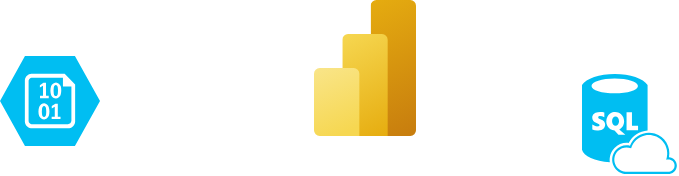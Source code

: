 <mxfile version="24.7.4" pages="3">
  <diagram name="Page-1" id="IjUzUbGBAMd8i4lJJz-I">
    <mxGraphModel dx="735" dy="365" grid="0" gridSize="10" guides="1" tooltips="1" connect="1" arrows="1" fold="1" page="0" pageScale="1" pageWidth="827" pageHeight="1169" math="0" shadow="0">
      <root>
        <mxCell id="0" />
        <mxCell id="1" parent="0" />
        <mxCell id="vDzLFBPsjV0zPOTFyY5Q-1" value="" style="verticalLabelPosition=bottom;html=1;verticalAlign=top;align=center;strokeColor=none;fillColor=#00BEF2;shape=mxgraph.azure.storage_blob;" vertex="1" parent="1">
          <mxGeometry y="329" width="50" height="45" as="geometry" />
        </mxCell>
        <mxCell id="vDzLFBPsjV0zPOTFyY5Q-2" value="" style="verticalLabelPosition=bottom;html=1;verticalAlign=top;align=center;strokeColor=none;fillColor=#00BEF2;shape=mxgraph.azure.sql_database_sql_azure;" vertex="1" parent="1">
          <mxGeometry x="291" y="338" width="47.5" height="50" as="geometry" />
        </mxCell>
        <mxCell id="vDzLFBPsjV0zPOTFyY5Q-3" value="" style="image;aspect=fixed;html=1;points=[];align=center;fontSize=12;image=img/lib/azure2/analytics/Power_BI_Embedded.svg;" vertex="1" parent="1">
          <mxGeometry x="157" y="301" width="51" height="68" as="geometry" />
        </mxCell>
      </root>
    </mxGraphModel>
  </diagram>
  <diagram id="tDo-lC12Mr15dhePmAWc" name="Page-2">
    <mxGraphModel dx="1135" dy="765" grid="0" gridSize="10" guides="1" tooltips="1" connect="1" arrows="1" fold="1" page="0" pageScale="1" pageWidth="827" pageHeight="1169" math="0" shadow="0">
      <root>
        <mxCell id="0" />
        <mxCell id="1" parent="0" />
        <mxCell id="MkIn_5rYK_BIbdpMxybD-41" value="" style="rounded=0;whiteSpace=wrap;html=1;fillColor=#002e7a;" vertex="1" parent="1">
          <mxGeometry x="-194" y="-363" width="1541" height="1385" as="geometry" />
        </mxCell>
        <mxCell id="MkIn_5rYK_BIbdpMxybD-42" value="" style="rounded=0;whiteSpace=wrap;html=1;" vertex="1" parent="1">
          <mxGeometry x="-184" y="-351" width="1521" height="1362" as="geometry" />
        </mxCell>
        <mxCell id="wAHOEPbOG4hZvs8cBgcl-1" value="fact_medicalrecords" style="shape=table;startSize=30;container=1;collapsible=1;childLayout=tableLayout;fixedRows=1;rowLines=0;fontStyle=1;align=center;resizeLast=1;html=1;" vertex="1" parent="1">
          <mxGeometry x="280" y="-136" width="303" height="411" as="geometry" />
        </mxCell>
        <mxCell id="wAHOEPbOG4hZvs8cBgcl-2" value="" style="shape=tableRow;horizontal=0;startSize=0;swimlaneHead=0;swimlaneBody=0;fillColor=none;collapsible=0;dropTarget=0;points=[[0,0.5],[1,0.5]];portConstraint=eastwest;top=0;left=0;right=0;bottom=1;" vertex="1" parent="wAHOEPbOG4hZvs8cBgcl-1">
          <mxGeometry y="30" width="303" height="30" as="geometry" />
        </mxCell>
        <mxCell id="wAHOEPbOG4hZvs8cBgcl-3" value="PK" style="shape=partialRectangle;connectable=0;fillColor=none;top=0;left=0;bottom=0;right=0;fontStyle=1;overflow=hidden;whiteSpace=wrap;html=1;" vertex="1" parent="wAHOEPbOG4hZvs8cBgcl-2">
          <mxGeometry width="28.75" height="30" as="geometry">
            <mxRectangle width="28.75" height="30" as="alternateBounds" />
          </mxGeometry>
        </mxCell>
        <mxCell id="wAHOEPbOG4hZvs8cBgcl-4" value="&lt;code style=&quot;font-weight: 400; text-decoration: none;&quot;&gt;record_id&lt;span style=&quot;white-space: pre;&quot;&gt;&#x9;(uuid)&lt;/span&gt;&lt;/code&gt;" style="shape=partialRectangle;connectable=0;fillColor=none;top=0;left=0;bottom=0;right=0;align=left;spacingLeft=6;fontStyle=5;overflow=hidden;whiteSpace=wrap;html=1;" vertex="1" parent="wAHOEPbOG4hZvs8cBgcl-2">
          <mxGeometry x="28.75" width="274.25" height="30" as="geometry">
            <mxRectangle width="274.25" height="30" as="alternateBounds" />
          </mxGeometry>
        </mxCell>
        <mxCell id="wAHOEPbOG4hZvs8cBgcl-5" value="" style="shape=tableRow;horizontal=0;startSize=0;swimlaneHead=0;swimlaneBody=0;fillColor=none;collapsible=0;dropTarget=0;points=[[0,0.5],[1,0.5]];portConstraint=eastwest;top=0;left=0;right=0;bottom=0;" vertex="1" parent="wAHOEPbOG4hZvs8cBgcl-1">
          <mxGeometry y="60" width="303" height="30" as="geometry" />
        </mxCell>
        <mxCell id="wAHOEPbOG4hZvs8cBgcl-6" value="FK" style="shape=partialRectangle;connectable=0;fillColor=none;top=0;left=0;bottom=0;right=0;editable=1;overflow=hidden;whiteSpace=wrap;html=1;" vertex="1" parent="wAHOEPbOG4hZvs8cBgcl-5">
          <mxGeometry width="28.75" height="30" as="geometry">
            <mxRectangle width="28.75" height="30" as="alternateBounds" />
          </mxGeometry>
        </mxCell>
        <mxCell id="wAHOEPbOG4hZvs8cBgcl-7" value="&lt;code&gt;patient_id&lt;span style=&quot;white-space: pre;&quot;&gt;&#x9;(uuid)&lt;/span&gt;&lt;/code&gt;" style="shape=partialRectangle;connectable=0;fillColor=none;top=0;left=0;bottom=0;right=0;align=left;spacingLeft=6;overflow=hidden;whiteSpace=wrap;html=1;" vertex="1" parent="wAHOEPbOG4hZvs8cBgcl-5">
          <mxGeometry x="28.75" width="274.25" height="30" as="geometry">
            <mxRectangle width="274.25" height="30" as="alternateBounds" />
          </mxGeometry>
        </mxCell>
        <mxCell id="wAHOEPbOG4hZvs8cBgcl-8" value="" style="shape=tableRow;horizontal=0;startSize=0;swimlaneHead=0;swimlaneBody=0;fillColor=none;collapsible=0;dropTarget=0;points=[[0,0.5],[1,0.5]];portConstraint=eastwest;top=0;left=0;right=0;bottom=0;" vertex="1" parent="wAHOEPbOG4hZvs8cBgcl-1">
          <mxGeometry y="90" width="303" height="30" as="geometry" />
        </mxCell>
        <mxCell id="wAHOEPbOG4hZvs8cBgcl-9" value="FK" style="shape=partialRectangle;connectable=0;fillColor=none;top=0;left=0;bottom=0;right=0;editable=1;overflow=hidden;whiteSpace=wrap;html=1;" vertex="1" parent="wAHOEPbOG4hZvs8cBgcl-8">
          <mxGeometry width="28.75" height="30" as="geometry">
            <mxRectangle width="28.75" height="30" as="alternateBounds" />
          </mxGeometry>
        </mxCell>
        <mxCell id="wAHOEPbOG4hZvs8cBgcl-10" value="&lt;span style=&quot;font-family: monospace;&quot;&gt;doctor_id&lt;/span&gt;&lt;span style=&quot;font-family: monospace; white-space: pre;&quot;&gt;&#x9;(uuid)&lt;/span&gt;" style="shape=partialRectangle;connectable=0;fillColor=none;top=0;left=0;bottom=0;right=0;align=left;spacingLeft=6;overflow=hidden;whiteSpace=wrap;html=1;" vertex="1" parent="wAHOEPbOG4hZvs8cBgcl-8">
          <mxGeometry x="28.75" width="274.25" height="30" as="geometry">
            <mxRectangle width="274.25" height="30" as="alternateBounds" />
          </mxGeometry>
        </mxCell>
        <mxCell id="wAHOEPbOG4hZvs8cBgcl-11" value="" style="shape=tableRow;horizontal=0;startSize=0;swimlaneHead=0;swimlaneBody=0;fillColor=none;collapsible=0;dropTarget=0;points=[[0,0.5],[1,0.5]];portConstraint=eastwest;top=0;left=0;right=0;bottom=0;" vertex="1" parent="wAHOEPbOG4hZvs8cBgcl-1">
          <mxGeometry y="120" width="303" height="30" as="geometry" />
        </mxCell>
        <mxCell id="wAHOEPbOG4hZvs8cBgcl-12" value="FK" style="shape=partialRectangle;connectable=0;fillColor=none;top=0;left=0;bottom=0;right=0;editable=1;overflow=hidden;whiteSpace=wrap;html=1;" vertex="1" parent="wAHOEPbOG4hZvs8cBgcl-11">
          <mxGeometry width="28.75" height="30" as="geometry">
            <mxRectangle width="28.75" height="30" as="alternateBounds" />
          </mxGeometry>
        </mxCell>
        <mxCell id="wAHOEPbOG4hZvs8cBgcl-13" value="&lt;span style=&quot;font-family: monospace;&quot;&gt;department_id&lt;/span&gt;&lt;span style=&quot;font-family: monospace; white-space: pre;&quot;&gt;&#x9;(int)&lt;/span&gt;" style="shape=partialRectangle;connectable=0;fillColor=none;top=0;left=0;bottom=0;right=0;align=left;spacingLeft=6;overflow=hidden;whiteSpace=wrap;html=1;" vertex="1" parent="wAHOEPbOG4hZvs8cBgcl-11">
          <mxGeometry x="28.75" width="274.25" height="30" as="geometry">
            <mxRectangle width="274.25" height="30" as="alternateBounds" />
          </mxGeometry>
        </mxCell>
        <mxCell id="wAHOEPbOG4hZvs8cBgcl-14" value="" style="shape=tableRow;horizontal=0;startSize=0;swimlaneHead=0;swimlaneBody=0;fillColor=none;collapsible=0;dropTarget=0;points=[[0,0.5],[1,0.5]];portConstraint=eastwest;top=0;left=0;right=0;bottom=0;" vertex="1" parent="wAHOEPbOG4hZvs8cBgcl-1">
          <mxGeometry y="150" width="303" height="30" as="geometry" />
        </mxCell>
        <mxCell id="wAHOEPbOG4hZvs8cBgcl-15" value="" style="shape=partialRectangle;connectable=0;fillColor=none;top=0;left=0;bottom=0;right=0;editable=1;overflow=hidden;whiteSpace=wrap;html=1;" vertex="1" parent="wAHOEPbOG4hZvs8cBgcl-14">
          <mxGeometry width="28.75" height="30" as="geometry">
            <mxRectangle width="28.75" height="30" as="alternateBounds" />
          </mxGeometry>
        </mxCell>
        <mxCell id="wAHOEPbOG4hZvs8cBgcl-16" value="&lt;span style=&quot;font-family: monospace;&quot;&gt;admission_date&lt;/span&gt;&lt;span style=&quot;font-family: monospace; white-space: pre;&quot;&gt;&#x9;(date)&lt;/span&gt;" style="shape=partialRectangle;connectable=0;fillColor=none;top=0;left=0;bottom=0;right=0;align=left;spacingLeft=6;overflow=hidden;whiteSpace=wrap;html=1;" vertex="1" parent="wAHOEPbOG4hZvs8cBgcl-14">
          <mxGeometry x="28.75" width="274.25" height="30" as="geometry">
            <mxRectangle width="274.25" height="30" as="alternateBounds" />
          </mxGeometry>
        </mxCell>
        <mxCell id="wAHOEPbOG4hZvs8cBgcl-17" value="" style="shape=tableRow;horizontal=0;startSize=0;swimlaneHead=0;swimlaneBody=0;fillColor=none;collapsible=0;dropTarget=0;points=[[0,0.5],[1,0.5]];portConstraint=eastwest;top=0;left=0;right=0;bottom=0;" vertex="1" parent="wAHOEPbOG4hZvs8cBgcl-1">
          <mxGeometry y="180" width="303" height="30" as="geometry" />
        </mxCell>
        <mxCell id="wAHOEPbOG4hZvs8cBgcl-18" value="" style="shape=partialRectangle;connectable=0;fillColor=none;top=0;left=0;bottom=0;right=0;editable=1;overflow=hidden;whiteSpace=wrap;html=1;" vertex="1" parent="wAHOEPbOG4hZvs8cBgcl-17">
          <mxGeometry width="28.75" height="30" as="geometry">
            <mxRectangle width="28.75" height="30" as="alternateBounds" />
          </mxGeometry>
        </mxCell>
        <mxCell id="wAHOEPbOG4hZvs8cBgcl-19" value="&lt;span style=&quot;font-family: monospace;&quot;&gt;discharge_date&lt;/span&gt;&lt;span style=&quot;font-family: monospace; white-space: pre;&quot;&gt;&#x9;(date)&lt;/span&gt;" style="shape=partialRectangle;connectable=0;fillColor=none;top=0;left=0;bottom=0;right=0;align=left;spacingLeft=6;overflow=hidden;whiteSpace=wrap;html=1;" vertex="1" parent="wAHOEPbOG4hZvs8cBgcl-17">
          <mxGeometry x="28.75" width="274.25" height="30" as="geometry">
            <mxRectangle width="274.25" height="30" as="alternateBounds" />
          </mxGeometry>
        </mxCell>
        <mxCell id="wAHOEPbOG4hZvs8cBgcl-39" value="" style="shape=tableRow;horizontal=0;startSize=0;swimlaneHead=0;swimlaneBody=0;fillColor=none;collapsible=0;dropTarget=0;points=[[0,0.5],[1,0.5]];portConstraint=eastwest;top=0;left=0;right=0;bottom=0;" vertex="1" parent="wAHOEPbOG4hZvs8cBgcl-1">
          <mxGeometry y="210" width="303" height="30" as="geometry" />
        </mxCell>
        <mxCell id="wAHOEPbOG4hZvs8cBgcl-40" value="" style="shape=partialRectangle;connectable=0;fillColor=none;top=0;left=0;bottom=0;right=0;editable=1;overflow=hidden;whiteSpace=wrap;html=1;" vertex="1" parent="wAHOEPbOG4hZvs8cBgcl-39">
          <mxGeometry width="28.75" height="30" as="geometry">
            <mxRectangle width="28.75" height="30" as="alternateBounds" />
          </mxGeometry>
        </mxCell>
        <mxCell id="wAHOEPbOG4hZvs8cBgcl-41" value="&lt;code&gt;room_number&lt;span style=&quot;white-space: pre;&quot;&gt;&#x9;(int)&lt;/span&gt;&lt;/code&gt;" style="shape=partialRectangle;connectable=0;fillColor=none;top=0;left=0;bottom=0;right=0;align=left;spacingLeft=6;overflow=hidden;whiteSpace=wrap;html=1;" vertex="1" parent="wAHOEPbOG4hZvs8cBgcl-39">
          <mxGeometry x="28.75" width="274.25" height="30" as="geometry">
            <mxRectangle width="274.25" height="30" as="alternateBounds" />
          </mxGeometry>
        </mxCell>
        <mxCell id="wAHOEPbOG4hZvs8cBgcl-42" value="" style="shape=tableRow;horizontal=0;startSize=0;swimlaneHead=0;swimlaneBody=0;fillColor=none;collapsible=0;dropTarget=0;points=[[0,0.5],[1,0.5]];portConstraint=eastwest;top=0;left=0;right=0;bottom=0;" vertex="1" parent="wAHOEPbOG4hZvs8cBgcl-1">
          <mxGeometry y="240" width="303" height="30" as="geometry" />
        </mxCell>
        <mxCell id="wAHOEPbOG4hZvs8cBgcl-43" value="" style="shape=partialRectangle;connectable=0;fillColor=none;top=0;left=0;bottom=0;right=0;editable=1;overflow=hidden;whiteSpace=wrap;html=1;" vertex="1" parent="wAHOEPbOG4hZvs8cBgcl-42">
          <mxGeometry width="28.75" height="30" as="geometry">
            <mxRectangle width="28.75" height="30" as="alternateBounds" />
          </mxGeometry>
        </mxCell>
        <mxCell id="wAHOEPbOG4hZvs8cBgcl-44" value="&lt;code&gt;admission_reason&lt;span style=&quot;white-space: pre;&quot;&gt;&amp;nbsp; (varchar 255)&lt;/span&gt;&lt;/code&gt;" style="shape=partialRectangle;connectable=0;fillColor=none;top=0;left=0;bottom=0;right=0;align=left;spacingLeft=6;overflow=hidden;whiteSpace=wrap;html=1;" vertex="1" parent="wAHOEPbOG4hZvs8cBgcl-42">
          <mxGeometry x="28.75" width="274.25" height="30" as="geometry">
            <mxRectangle width="274.25" height="30" as="alternateBounds" />
          </mxGeometry>
        </mxCell>
        <mxCell id="wAHOEPbOG4hZvs8cBgcl-45" value="" style="shape=tableRow;horizontal=0;startSize=0;swimlaneHead=0;swimlaneBody=0;fillColor=none;collapsible=0;dropTarget=0;points=[[0,0.5],[1,0.5]];portConstraint=eastwest;top=0;left=0;right=0;bottom=0;" vertex="1" parent="wAHOEPbOG4hZvs8cBgcl-1">
          <mxGeometry y="270" width="303" height="30" as="geometry" />
        </mxCell>
        <mxCell id="wAHOEPbOG4hZvs8cBgcl-46" value="" style="shape=partialRectangle;connectable=0;fillColor=none;top=0;left=0;bottom=0;right=0;editable=1;overflow=hidden;whiteSpace=wrap;html=1;" vertex="1" parent="wAHOEPbOG4hZvs8cBgcl-45">
          <mxGeometry width="28.75" height="30" as="geometry">
            <mxRectangle width="28.75" height="30" as="alternateBounds" />
          </mxGeometry>
        </mxCell>
        <mxCell id="wAHOEPbOG4hZvs8cBgcl-47" value="&lt;code&gt;diagnosis&lt;span style=&quot;white-space: pre;&quot;&gt;&#x9;(varchar 255)&lt;/span&gt;&lt;/code&gt;" style="shape=partialRectangle;connectable=0;fillColor=none;top=0;left=0;bottom=0;right=0;align=left;spacingLeft=6;overflow=hidden;whiteSpace=wrap;html=1;" vertex="1" parent="wAHOEPbOG4hZvs8cBgcl-45">
          <mxGeometry x="28.75" width="274.25" height="30" as="geometry">
            <mxRectangle width="274.25" height="30" as="alternateBounds" />
          </mxGeometry>
        </mxCell>
        <mxCell id="wAHOEPbOG4hZvs8cBgcl-54" value="" style="shape=tableRow;horizontal=0;startSize=0;swimlaneHead=0;swimlaneBody=0;fillColor=none;collapsible=0;dropTarget=0;points=[[0,0.5],[1,0.5]];portConstraint=eastwest;top=0;left=0;right=0;bottom=0;" vertex="1" parent="wAHOEPbOG4hZvs8cBgcl-1">
          <mxGeometry y="300" width="303" height="35" as="geometry" />
        </mxCell>
        <mxCell id="wAHOEPbOG4hZvs8cBgcl-55" value="" style="shape=partialRectangle;connectable=0;fillColor=none;top=0;left=0;bottom=0;right=0;editable=1;overflow=hidden;whiteSpace=wrap;html=1;" vertex="1" parent="wAHOEPbOG4hZvs8cBgcl-54">
          <mxGeometry width="28.75" height="35" as="geometry">
            <mxRectangle width="28.75" height="35" as="alternateBounds" />
          </mxGeometry>
        </mxCell>
        <mxCell id="wAHOEPbOG4hZvs8cBgcl-56" value="&lt;code&gt;treatment_description &amp;nbsp;(text)&lt;/code&gt;" style="shape=partialRectangle;connectable=0;fillColor=none;top=0;left=0;bottom=0;right=0;align=left;spacingLeft=6;overflow=hidden;whiteSpace=wrap;html=1;" vertex="1" parent="wAHOEPbOG4hZvs8cBgcl-54">
          <mxGeometry x="28.75" width="274.25" height="35" as="geometry">
            <mxRectangle width="274.25" height="35" as="alternateBounds" />
          </mxGeometry>
        </mxCell>
        <mxCell id="wAHOEPbOG4hZvs8cBgcl-48" value="" style="shape=tableRow;horizontal=0;startSize=0;swimlaneHead=0;swimlaneBody=0;fillColor=none;collapsible=0;dropTarget=0;points=[[0,0.5],[1,0.5]];portConstraint=eastwest;top=0;left=0;right=0;bottom=0;" vertex="1" parent="wAHOEPbOG4hZvs8cBgcl-1">
          <mxGeometry y="335" width="303" height="30" as="geometry" />
        </mxCell>
        <mxCell id="wAHOEPbOG4hZvs8cBgcl-49" value="" style="shape=partialRectangle;connectable=0;fillColor=none;top=0;left=0;bottom=0;right=0;editable=1;overflow=hidden;whiteSpace=wrap;html=1;" vertex="1" parent="wAHOEPbOG4hZvs8cBgcl-48">
          <mxGeometry width="28.75" height="30" as="geometry">
            <mxRectangle width="28.75" height="30" as="alternateBounds" />
          </mxGeometry>
        </mxCell>
        <mxCell id="wAHOEPbOG4hZvs8cBgcl-50" value="&lt;span style=&quot;font-family: monospace;&quot;&gt;prescribed_medications&lt;/span&gt;&lt;span style=&quot;font-family: monospace; white-space: pre;&quot;&gt;&#x9;(varchar 255)&lt;/span&gt;" style="shape=partialRectangle;connectable=0;fillColor=none;top=0;left=0;bottom=0;right=0;align=left;spacingLeft=6;overflow=hidden;whiteSpace=wrap;html=1;" vertex="1" parent="wAHOEPbOG4hZvs8cBgcl-48">
          <mxGeometry x="28.75" width="274.25" height="30" as="geometry">
            <mxRectangle width="274.25" height="30" as="alternateBounds" />
          </mxGeometry>
        </mxCell>
        <mxCell id="MkIn_5rYK_BIbdpMxybD-1" value="" style="shape=tableRow;horizontal=0;startSize=0;swimlaneHead=0;swimlaneBody=0;fillColor=none;collapsible=0;dropTarget=0;points=[[0,0.5],[1,0.5]];portConstraint=eastwest;top=0;left=0;right=0;bottom=0;" vertex="1" parent="wAHOEPbOG4hZvs8cBgcl-1">
          <mxGeometry y="365" width="303" height="30" as="geometry" />
        </mxCell>
        <mxCell id="MkIn_5rYK_BIbdpMxybD-2" value="" style="shape=partialRectangle;connectable=0;fillColor=none;top=0;left=0;bottom=0;right=0;editable=1;overflow=hidden;whiteSpace=wrap;html=1;" vertex="1" parent="MkIn_5rYK_BIbdpMxybD-1">
          <mxGeometry width="28.75" height="30" as="geometry">
            <mxRectangle width="28.75" height="30" as="alternateBounds" />
          </mxGeometry>
        </mxCell>
        <mxCell id="MkIn_5rYK_BIbdpMxybD-3" value="&lt;span style=&quot;font-family: monospace;&quot;&gt;attending_physician&lt;/span&gt;&lt;span style=&quot;font-family: monospace; white-space: pre;&quot;&gt;&#x9;(varchar 255)&lt;/span&gt;" style="shape=partialRectangle;connectable=0;fillColor=none;top=0;left=0;bottom=0;right=0;align=left;spacingLeft=6;overflow=hidden;whiteSpace=wrap;html=1;" vertex="1" parent="MkIn_5rYK_BIbdpMxybD-1">
          <mxGeometry x="28.75" width="274.25" height="30" as="geometry">
            <mxRectangle width="274.25" height="30" as="alternateBounds" />
          </mxGeometry>
        </mxCell>
        <mxCell id="wAHOEPbOG4hZvs8cBgcl-57" value="fact_labresults" style="shape=table;startSize=30;container=1;collapsible=1;childLayout=tableLayout;fixedRows=1;rowLines=0;fontStyle=1;align=center;resizeLast=1;html=1;" vertex="1" parent="1">
          <mxGeometry x="-92" y="-136" width="257" height="304" as="geometry" />
        </mxCell>
        <mxCell id="wAHOEPbOG4hZvs8cBgcl-58" value="" style="shape=tableRow;horizontal=0;startSize=0;swimlaneHead=0;swimlaneBody=0;fillColor=none;collapsible=0;dropTarget=0;points=[[0,0.5],[1,0.5]];portConstraint=eastwest;top=0;left=0;right=0;bottom=1;" vertex="1" parent="wAHOEPbOG4hZvs8cBgcl-57">
          <mxGeometry y="30" width="257" height="30" as="geometry" />
        </mxCell>
        <mxCell id="wAHOEPbOG4hZvs8cBgcl-59" value="PK" style="shape=partialRectangle;connectable=0;fillColor=none;top=0;left=0;bottom=0;right=0;fontStyle=1;overflow=hidden;whiteSpace=wrap;html=1;" vertex="1" parent="wAHOEPbOG4hZvs8cBgcl-58">
          <mxGeometry width="31.75" height="30" as="geometry">
            <mxRectangle width="31.75" height="30" as="alternateBounds" />
          </mxGeometry>
        </mxCell>
        <mxCell id="wAHOEPbOG4hZvs8cBgcl-60" value="&lt;code style=&quot;font-weight: 400; text-decoration: none;&quot;&gt;result_id&lt;span style=&quot;white-space: pre;&quot;&gt;&#x9;(uuid)&lt;/span&gt;&lt;/code&gt;" style="shape=partialRectangle;connectable=0;fillColor=none;top=0;left=0;bottom=0;right=0;align=left;spacingLeft=6;fontStyle=5;overflow=hidden;whiteSpace=wrap;html=1;" vertex="1" parent="wAHOEPbOG4hZvs8cBgcl-58">
          <mxGeometry x="31.75" width="225.25" height="30" as="geometry">
            <mxRectangle width="225.25" height="30" as="alternateBounds" />
          </mxGeometry>
        </mxCell>
        <mxCell id="wAHOEPbOG4hZvs8cBgcl-61" value="" style="shape=tableRow;horizontal=0;startSize=0;swimlaneHead=0;swimlaneBody=0;fillColor=none;collapsible=0;dropTarget=0;points=[[0,0.5],[1,0.5]];portConstraint=eastwest;top=0;left=0;right=0;bottom=0;" vertex="1" parent="wAHOEPbOG4hZvs8cBgcl-57">
          <mxGeometry y="60" width="257" height="30" as="geometry" />
        </mxCell>
        <mxCell id="wAHOEPbOG4hZvs8cBgcl-62" value="FK" style="shape=partialRectangle;connectable=0;fillColor=none;top=0;left=0;bottom=0;right=0;editable=1;overflow=hidden;whiteSpace=wrap;html=1;" vertex="1" parent="wAHOEPbOG4hZvs8cBgcl-61">
          <mxGeometry width="31.75" height="30" as="geometry">
            <mxRectangle width="31.75" height="30" as="alternateBounds" />
          </mxGeometry>
        </mxCell>
        <mxCell id="wAHOEPbOG4hZvs8cBgcl-63" value="&lt;code&gt;patient_id&lt;span style=&quot;white-space: pre;&quot;&gt;&#x9;(uuid)&lt;/span&gt;&lt;/code&gt;" style="shape=partialRectangle;connectable=0;fillColor=none;top=0;left=0;bottom=0;right=0;align=left;spacingLeft=6;overflow=hidden;whiteSpace=wrap;html=1;" vertex="1" parent="wAHOEPbOG4hZvs8cBgcl-61">
          <mxGeometry x="31.75" width="225.25" height="30" as="geometry">
            <mxRectangle width="225.25" height="30" as="alternateBounds" />
          </mxGeometry>
        </mxCell>
        <mxCell id="wAHOEPbOG4hZvs8cBgcl-64" value="" style="shape=tableRow;horizontal=0;startSize=0;swimlaneHead=0;swimlaneBody=0;fillColor=none;collapsible=0;dropTarget=0;points=[[0,0.5],[1,0.5]];portConstraint=eastwest;top=0;left=0;right=0;bottom=0;" vertex="1" parent="wAHOEPbOG4hZvs8cBgcl-57">
          <mxGeometry y="90" width="257" height="30" as="geometry" />
        </mxCell>
        <mxCell id="wAHOEPbOG4hZvs8cBgcl-65" value="" style="shape=partialRectangle;connectable=0;fillColor=none;top=0;left=0;bottom=0;right=0;editable=1;overflow=hidden;whiteSpace=wrap;html=1;" vertex="1" parent="wAHOEPbOG4hZvs8cBgcl-64">
          <mxGeometry width="31.75" height="30" as="geometry">
            <mxRectangle width="31.75" height="30" as="alternateBounds" />
          </mxGeometry>
        </mxCell>
        <mxCell id="wAHOEPbOG4hZvs8cBgcl-66" value="&lt;code&gt;test_name&lt;span style=&quot;white-space: pre;&quot;&gt;&#x9;(varchar 100)&lt;/span&gt;&lt;/code&gt;" style="shape=partialRectangle;connectable=0;fillColor=none;top=0;left=0;bottom=0;right=0;align=left;spacingLeft=6;overflow=hidden;whiteSpace=wrap;html=1;" vertex="1" parent="wAHOEPbOG4hZvs8cBgcl-64">
          <mxGeometry x="31.75" width="225.25" height="30" as="geometry">
            <mxRectangle width="225.25" height="30" as="alternateBounds" />
          </mxGeometry>
        </mxCell>
        <mxCell id="wAHOEPbOG4hZvs8cBgcl-67" value="" style="shape=tableRow;horizontal=0;startSize=0;swimlaneHead=0;swimlaneBody=0;fillColor=none;collapsible=0;dropTarget=0;points=[[0,0.5],[1,0.5]];portConstraint=eastwest;top=0;left=0;right=0;bottom=0;" vertex="1" parent="wAHOEPbOG4hZvs8cBgcl-57">
          <mxGeometry y="120" width="257" height="30" as="geometry" />
        </mxCell>
        <mxCell id="wAHOEPbOG4hZvs8cBgcl-68" value="" style="shape=partialRectangle;connectable=0;fillColor=none;top=0;left=0;bottom=0;right=0;editable=1;overflow=hidden;whiteSpace=wrap;html=1;" vertex="1" parent="wAHOEPbOG4hZvs8cBgcl-67">
          <mxGeometry width="31.75" height="30" as="geometry">
            <mxRectangle width="31.75" height="30" as="alternateBounds" />
          </mxGeometry>
        </mxCell>
        <mxCell id="wAHOEPbOG4hZvs8cBgcl-69" value="&lt;code&gt;test_date&lt;span style=&quot;white-space: pre;&quot;&gt;&#x9;(date)&lt;/span&gt;&lt;/code&gt;" style="shape=partialRectangle;connectable=0;fillColor=none;top=0;left=0;bottom=0;right=0;align=left;spacingLeft=6;overflow=hidden;whiteSpace=wrap;html=1;" vertex="1" parent="wAHOEPbOG4hZvs8cBgcl-67">
          <mxGeometry x="31.75" width="225.25" height="30" as="geometry">
            <mxRectangle width="225.25" height="30" as="alternateBounds" />
          </mxGeometry>
        </mxCell>
        <mxCell id="wAHOEPbOG4hZvs8cBgcl-70" value="" style="shape=tableRow;horizontal=0;startSize=0;swimlaneHead=0;swimlaneBody=0;fillColor=none;collapsible=0;dropTarget=0;points=[[0,0.5],[1,0.5]];portConstraint=eastwest;top=0;left=0;right=0;bottom=0;" vertex="1" parent="wAHOEPbOG4hZvs8cBgcl-57">
          <mxGeometry y="150" width="257" height="30" as="geometry" />
        </mxCell>
        <mxCell id="wAHOEPbOG4hZvs8cBgcl-71" value="" style="shape=partialRectangle;connectable=0;fillColor=none;top=0;left=0;bottom=0;right=0;editable=1;overflow=hidden;whiteSpace=wrap;html=1;" vertex="1" parent="wAHOEPbOG4hZvs8cBgcl-70">
          <mxGeometry width="31.75" height="30" as="geometry">
            <mxRectangle width="31.75" height="30" as="alternateBounds" />
          </mxGeometry>
        </mxCell>
        <mxCell id="wAHOEPbOG4hZvs8cBgcl-72" value="&lt;code&gt;test_result&lt;span style=&quot;white-space: pre;&quot;&gt;&#x9;(varchar 255)&lt;/span&gt;&lt;/code&gt;" style="shape=partialRectangle;connectable=0;fillColor=none;top=0;left=0;bottom=0;right=0;align=left;spacingLeft=6;overflow=hidden;whiteSpace=wrap;html=1;" vertex="1" parent="wAHOEPbOG4hZvs8cBgcl-70">
          <mxGeometry x="31.75" width="225.25" height="30" as="geometry">
            <mxRectangle width="225.25" height="30" as="alternateBounds" />
          </mxGeometry>
        </mxCell>
        <mxCell id="wAHOEPbOG4hZvs8cBgcl-73" value="" style="shape=tableRow;horizontal=0;startSize=0;swimlaneHead=0;swimlaneBody=0;fillColor=none;collapsible=0;dropTarget=0;points=[[0,0.5],[1,0.5]];portConstraint=eastwest;top=0;left=0;right=0;bottom=0;" vertex="1" parent="wAHOEPbOG4hZvs8cBgcl-57">
          <mxGeometry y="180" width="257" height="30" as="geometry" />
        </mxCell>
        <mxCell id="wAHOEPbOG4hZvs8cBgcl-74" value="" style="shape=partialRectangle;connectable=0;fillColor=none;top=0;left=0;bottom=0;right=0;editable=1;overflow=hidden;whiteSpace=wrap;html=1;" vertex="1" parent="wAHOEPbOG4hZvs8cBgcl-73">
          <mxGeometry width="31.75" height="30" as="geometry">
            <mxRectangle width="31.75" height="30" as="alternateBounds" />
          </mxGeometry>
        </mxCell>
        <mxCell id="wAHOEPbOG4hZvs8cBgcl-75" value="&lt;code&gt;reference_range&lt;/code&gt;&lt;span style=&quot;font-family: monospace; white-space: pre;&quot;&gt;&#x9;(varchar 50)&lt;/span&gt;" style="shape=partialRectangle;connectable=0;fillColor=none;top=0;left=0;bottom=0;right=0;align=left;spacingLeft=6;overflow=hidden;whiteSpace=wrap;html=1;" vertex="1" parent="wAHOEPbOG4hZvs8cBgcl-73">
          <mxGeometry x="31.75" width="225.25" height="30" as="geometry">
            <mxRectangle width="225.25" height="30" as="alternateBounds" />
          </mxGeometry>
        </mxCell>
        <mxCell id="wAHOEPbOG4hZvs8cBgcl-76" value="" style="shape=tableRow;horizontal=0;startSize=0;swimlaneHead=0;swimlaneBody=0;fillColor=none;collapsible=0;dropTarget=0;points=[[0,0.5],[1,0.5]];portConstraint=eastwest;top=0;left=0;right=0;bottom=0;" vertex="1" parent="wAHOEPbOG4hZvs8cBgcl-57">
          <mxGeometry y="210" width="257" height="30" as="geometry" />
        </mxCell>
        <mxCell id="wAHOEPbOG4hZvs8cBgcl-77" value="" style="shape=partialRectangle;connectable=0;fillColor=none;top=0;left=0;bottom=0;right=0;editable=1;overflow=hidden;whiteSpace=wrap;html=1;" vertex="1" parent="wAHOEPbOG4hZvs8cBgcl-76">
          <mxGeometry width="31.75" height="30" as="geometry">
            <mxRectangle width="31.75" height="30" as="alternateBounds" />
          </mxGeometry>
        </mxCell>
        <mxCell id="wAHOEPbOG4hZvs8cBgcl-78" value="&lt;code&gt;lab_technician&lt;/code&gt;&lt;span style=&quot;font-family: monospace; white-space: pre;&quot;&gt;&#x9;(varchar 50)&lt;/span&gt;" style="shape=partialRectangle;connectable=0;fillColor=none;top=0;left=0;bottom=0;right=0;align=left;spacingLeft=6;overflow=hidden;whiteSpace=wrap;html=1;" vertex="1" parent="wAHOEPbOG4hZvs8cBgcl-76">
          <mxGeometry x="31.75" width="225.25" height="30" as="geometry">
            <mxRectangle width="225.25" height="30" as="alternateBounds" />
          </mxGeometry>
        </mxCell>
        <mxCell id="wAHOEPbOG4hZvs8cBgcl-79" value="" style="shape=tableRow;horizontal=0;startSize=0;swimlaneHead=0;swimlaneBody=0;fillColor=none;collapsible=0;dropTarget=0;points=[[0,0.5],[1,0.5]];portConstraint=eastwest;top=0;left=0;right=0;bottom=0;" vertex="1" parent="wAHOEPbOG4hZvs8cBgcl-57">
          <mxGeometry y="240" width="257" height="30" as="geometry" />
        </mxCell>
        <mxCell id="wAHOEPbOG4hZvs8cBgcl-80" value="" style="shape=partialRectangle;connectable=0;fillColor=none;top=0;left=0;bottom=0;right=0;editable=1;overflow=hidden;whiteSpace=wrap;html=1;" vertex="1" parent="wAHOEPbOG4hZvs8cBgcl-79">
          <mxGeometry width="31.75" height="30" as="geometry">
            <mxRectangle width="31.75" height="30" as="alternateBounds" />
          </mxGeometry>
        </mxCell>
        <mxCell id="wAHOEPbOG4hZvs8cBgcl-81" value="&lt;code&gt;test_method&lt;/code&gt;&lt;span style=&quot;font-family: monospace; white-space: pre;&quot;&gt;&#x9;(varchar 50)&lt;/span&gt;" style="shape=partialRectangle;connectable=0;fillColor=none;top=0;left=0;bottom=0;right=0;align=left;spacingLeft=6;overflow=hidden;whiteSpace=wrap;html=1;" vertex="1" parent="wAHOEPbOG4hZvs8cBgcl-79">
          <mxGeometry x="31.75" width="225.25" height="30" as="geometry">
            <mxRectangle width="225.25" height="30" as="alternateBounds" />
          </mxGeometry>
        </mxCell>
        <mxCell id="wAHOEPbOG4hZvs8cBgcl-82" value="" style="shape=tableRow;horizontal=0;startSize=0;swimlaneHead=0;swimlaneBody=0;fillColor=none;collapsible=0;dropTarget=0;points=[[0,0.5],[1,0.5]];portConstraint=eastwest;top=0;left=0;right=0;bottom=0;" vertex="1" parent="wAHOEPbOG4hZvs8cBgcl-57">
          <mxGeometry y="270" width="257" height="30" as="geometry" />
        </mxCell>
        <mxCell id="wAHOEPbOG4hZvs8cBgcl-83" value="" style="shape=partialRectangle;connectable=0;fillColor=none;top=0;left=0;bottom=0;right=0;editable=1;overflow=hidden;whiteSpace=wrap;html=1;" vertex="1" parent="wAHOEPbOG4hZvs8cBgcl-82">
          <mxGeometry width="31.75" height="30" as="geometry">
            <mxRectangle width="31.75" height="30" as="alternateBounds" />
          </mxGeometry>
        </mxCell>
        <mxCell id="wAHOEPbOG4hZvs8cBgcl-84" value="&lt;code&gt;lab_location&lt;span style=&quot;white-space: pre;&quot;&gt;&#x9;&lt;/span&gt;&lt;/code&gt;&lt;span style=&quot;font-family: monospace; white-space: pre;&quot;&gt;(varchar 100)&lt;/span&gt;" style="shape=partialRectangle;connectable=0;fillColor=none;top=0;left=0;bottom=0;right=0;align=left;spacingLeft=6;overflow=hidden;whiteSpace=wrap;html=1;" vertex="1" parent="wAHOEPbOG4hZvs8cBgcl-82">
          <mxGeometry x="31.75" width="225.25" height="30" as="geometry">
            <mxRectangle width="225.25" height="30" as="alternateBounds" />
          </mxGeometry>
        </mxCell>
        <mxCell id="wAHOEPbOG4hZvs8cBgcl-91" value="fact_imagingresults" style="shape=table;startSize=30;container=1;collapsible=1;childLayout=tableLayout;fixedRows=1;rowLines=0;fontStyle=1;align=center;resizeLast=1;html=1;" vertex="1" parent="1">
          <mxGeometry x="696" y="-136" width="253" height="244" as="geometry" />
        </mxCell>
        <mxCell id="wAHOEPbOG4hZvs8cBgcl-92" value="" style="shape=tableRow;horizontal=0;startSize=0;swimlaneHead=0;swimlaneBody=0;fillColor=none;collapsible=0;dropTarget=0;points=[[0,0.5],[1,0.5]];portConstraint=eastwest;top=0;left=0;right=0;bottom=1;" vertex="1" parent="wAHOEPbOG4hZvs8cBgcl-91">
          <mxGeometry y="30" width="253" height="30" as="geometry" />
        </mxCell>
        <mxCell id="wAHOEPbOG4hZvs8cBgcl-93" value="PK" style="shape=partialRectangle;connectable=0;fillColor=none;top=0;left=0;bottom=0;right=0;fontStyle=1;overflow=hidden;whiteSpace=wrap;html=1;" vertex="1" parent="wAHOEPbOG4hZvs8cBgcl-92">
          <mxGeometry width="31.75" height="30" as="geometry">
            <mxRectangle width="31.75" height="30" as="alternateBounds" />
          </mxGeometry>
        </mxCell>
        <mxCell id="wAHOEPbOG4hZvs8cBgcl-94" value="&lt;code style=&quot;font-weight: 400; text-decoration: none;&quot;&gt;result_id&lt;span style=&quot;white-space: pre;&quot;&gt;&#x9;(uuid)&lt;/span&gt;&lt;/code&gt;" style="shape=partialRectangle;connectable=0;fillColor=none;top=0;left=0;bottom=0;right=0;align=left;spacingLeft=6;fontStyle=5;overflow=hidden;whiteSpace=wrap;html=1;" vertex="1" parent="wAHOEPbOG4hZvs8cBgcl-92">
          <mxGeometry x="31.75" width="221.25" height="30" as="geometry">
            <mxRectangle width="221.25" height="30" as="alternateBounds" />
          </mxGeometry>
        </mxCell>
        <mxCell id="wAHOEPbOG4hZvs8cBgcl-95" value="" style="shape=tableRow;horizontal=0;startSize=0;swimlaneHead=0;swimlaneBody=0;fillColor=none;collapsible=0;dropTarget=0;points=[[0,0.5],[1,0.5]];portConstraint=eastwest;top=0;left=0;right=0;bottom=0;" vertex="1" parent="wAHOEPbOG4hZvs8cBgcl-91">
          <mxGeometry y="60" width="253" height="30" as="geometry" />
        </mxCell>
        <mxCell id="wAHOEPbOG4hZvs8cBgcl-96" value="FK" style="shape=partialRectangle;connectable=0;fillColor=none;top=0;left=0;bottom=0;right=0;editable=1;overflow=hidden;whiteSpace=wrap;html=1;" vertex="1" parent="wAHOEPbOG4hZvs8cBgcl-95">
          <mxGeometry width="31.75" height="30" as="geometry">
            <mxRectangle width="31.75" height="30" as="alternateBounds" />
          </mxGeometry>
        </mxCell>
        <mxCell id="wAHOEPbOG4hZvs8cBgcl-97" value="&lt;code&gt;patient_id&lt;span style=&quot;white-space: pre;&quot;&gt;&#x9;(uuid)&lt;/span&gt;&lt;/code&gt;" style="shape=partialRectangle;connectable=0;fillColor=none;top=0;left=0;bottom=0;right=0;align=left;spacingLeft=6;overflow=hidden;whiteSpace=wrap;html=1;" vertex="1" parent="wAHOEPbOG4hZvs8cBgcl-95">
          <mxGeometry x="31.75" width="221.25" height="30" as="geometry">
            <mxRectangle width="221.25" height="30" as="alternateBounds" />
          </mxGeometry>
        </mxCell>
        <mxCell id="wAHOEPbOG4hZvs8cBgcl-98" value="" style="shape=tableRow;horizontal=0;startSize=0;swimlaneHead=0;swimlaneBody=0;fillColor=none;collapsible=0;dropTarget=0;points=[[0,0.5],[1,0.5]];portConstraint=eastwest;top=0;left=0;right=0;bottom=0;" vertex="1" parent="wAHOEPbOG4hZvs8cBgcl-91">
          <mxGeometry y="90" width="253" height="30" as="geometry" />
        </mxCell>
        <mxCell id="wAHOEPbOG4hZvs8cBgcl-99" value="" style="shape=partialRectangle;connectable=0;fillColor=none;top=0;left=0;bottom=0;right=0;editable=1;overflow=hidden;whiteSpace=wrap;html=1;" vertex="1" parent="wAHOEPbOG4hZvs8cBgcl-98">
          <mxGeometry width="31.75" height="30" as="geometry">
            <mxRectangle width="31.75" height="30" as="alternateBounds" />
          </mxGeometry>
        </mxCell>
        <mxCell id="wAHOEPbOG4hZvs8cBgcl-100" value="&lt;code&gt;imaging_type&lt;/code&gt;&lt;span style=&quot;font-family: monospace; white-space: pre;&quot;&gt;&#x9;(varchar 50)&lt;/span&gt;" style="shape=partialRectangle;connectable=0;fillColor=none;top=0;left=0;bottom=0;right=0;align=left;spacingLeft=6;overflow=hidden;whiteSpace=wrap;html=1;" vertex="1" parent="wAHOEPbOG4hZvs8cBgcl-98">
          <mxGeometry x="31.75" width="221.25" height="30" as="geometry">
            <mxRectangle width="221.25" height="30" as="alternateBounds" />
          </mxGeometry>
        </mxCell>
        <mxCell id="wAHOEPbOG4hZvs8cBgcl-101" value="" style="shape=tableRow;horizontal=0;startSize=0;swimlaneHead=0;swimlaneBody=0;fillColor=none;collapsible=0;dropTarget=0;points=[[0,0.5],[1,0.5]];portConstraint=eastwest;top=0;left=0;right=0;bottom=0;" vertex="1" parent="wAHOEPbOG4hZvs8cBgcl-91">
          <mxGeometry y="120" width="253" height="30" as="geometry" />
        </mxCell>
        <mxCell id="wAHOEPbOG4hZvs8cBgcl-102" value="" style="shape=partialRectangle;connectable=0;fillColor=none;top=0;left=0;bottom=0;right=0;editable=1;overflow=hidden;whiteSpace=wrap;html=1;" vertex="1" parent="wAHOEPbOG4hZvs8cBgcl-101">
          <mxGeometry width="31.75" height="30" as="geometry">
            <mxRectangle width="31.75" height="30" as="alternateBounds" />
          </mxGeometry>
        </mxCell>
        <mxCell id="wAHOEPbOG4hZvs8cBgcl-103" value="&lt;code&gt;imaging_date&lt;span style=&quot;white-space: pre;&quot;&gt;&#x9;(date)&lt;/span&gt;&lt;/code&gt;" style="shape=partialRectangle;connectable=0;fillColor=none;top=0;left=0;bottom=0;right=0;align=left;spacingLeft=6;overflow=hidden;whiteSpace=wrap;html=1;" vertex="1" parent="wAHOEPbOG4hZvs8cBgcl-101">
          <mxGeometry x="31.75" width="221.25" height="30" as="geometry">
            <mxRectangle width="221.25" height="30" as="alternateBounds" />
          </mxGeometry>
        </mxCell>
        <mxCell id="wAHOEPbOG4hZvs8cBgcl-104" value="" style="shape=tableRow;horizontal=0;startSize=0;swimlaneHead=0;swimlaneBody=0;fillColor=none;collapsible=0;dropTarget=0;points=[[0,0.5],[1,0.5]];portConstraint=eastwest;top=0;left=0;right=0;bottom=0;" vertex="1" parent="wAHOEPbOG4hZvs8cBgcl-91">
          <mxGeometry y="150" width="253" height="30" as="geometry" />
        </mxCell>
        <mxCell id="wAHOEPbOG4hZvs8cBgcl-105" value="" style="shape=partialRectangle;connectable=0;fillColor=none;top=0;left=0;bottom=0;right=0;editable=1;overflow=hidden;whiteSpace=wrap;html=1;" vertex="1" parent="wAHOEPbOG4hZvs8cBgcl-104">
          <mxGeometry width="31.75" height="30" as="geometry">
            <mxRectangle width="31.75" height="30" as="alternateBounds" />
          </mxGeometry>
        </mxCell>
        <mxCell id="wAHOEPbOG4hZvs8cBgcl-106" value="&lt;code&gt;findings&lt;/code&gt;&lt;span style=&quot;font-family: monospace; white-space: pre;&quot;&gt;&#x9;(text)&lt;/span&gt;" style="shape=partialRectangle;connectable=0;fillColor=none;top=0;left=0;bottom=0;right=0;align=left;spacingLeft=6;overflow=hidden;whiteSpace=wrap;html=1;" vertex="1" parent="wAHOEPbOG4hZvs8cBgcl-104">
          <mxGeometry x="31.75" width="221.25" height="30" as="geometry">
            <mxRectangle width="221.25" height="30" as="alternateBounds" />
          </mxGeometry>
        </mxCell>
        <mxCell id="wAHOEPbOG4hZvs8cBgcl-107" value="" style="shape=tableRow;horizontal=0;startSize=0;swimlaneHead=0;swimlaneBody=0;fillColor=none;collapsible=0;dropTarget=0;points=[[0,0.5],[1,0.5]];portConstraint=eastwest;top=0;left=0;right=0;bottom=0;" vertex="1" parent="wAHOEPbOG4hZvs8cBgcl-91">
          <mxGeometry y="180" width="253" height="30" as="geometry" />
        </mxCell>
        <mxCell id="wAHOEPbOG4hZvs8cBgcl-108" value="" style="shape=partialRectangle;connectable=0;fillColor=none;top=0;left=0;bottom=0;right=0;editable=1;overflow=hidden;whiteSpace=wrap;html=1;" vertex="1" parent="wAHOEPbOG4hZvs8cBgcl-107">
          <mxGeometry width="31.75" height="30" as="geometry">
            <mxRectangle width="31.75" height="30" as="alternateBounds" />
          </mxGeometry>
        </mxCell>
        <mxCell id="wAHOEPbOG4hZvs8cBgcl-109" value="&lt;code&gt;imaging_equipment&lt;span style=&quot;white-space: pre;&quot;&gt;(varchar 50)&lt;/span&gt;&lt;/code&gt;" style="shape=partialRectangle;connectable=0;fillColor=none;top=0;left=0;bottom=0;right=0;align=left;spacingLeft=6;overflow=hidden;whiteSpace=wrap;html=1;" vertex="1" parent="wAHOEPbOG4hZvs8cBgcl-107">
          <mxGeometry x="31.75" width="221.25" height="30" as="geometry">
            <mxRectangle width="221.25" height="30" as="alternateBounds" />
          </mxGeometry>
        </mxCell>
        <mxCell id="wAHOEPbOG4hZvs8cBgcl-110" value="" style="shape=tableRow;horizontal=0;startSize=0;swimlaneHead=0;swimlaneBody=0;fillColor=none;collapsible=0;dropTarget=0;points=[[0,0.5],[1,0.5]];portConstraint=eastwest;top=0;left=0;right=0;bottom=0;" vertex="1" parent="wAHOEPbOG4hZvs8cBgcl-91">
          <mxGeometry y="210" width="253" height="30" as="geometry" />
        </mxCell>
        <mxCell id="wAHOEPbOG4hZvs8cBgcl-111" value="" style="shape=partialRectangle;connectable=0;fillColor=none;top=0;left=0;bottom=0;right=0;editable=1;overflow=hidden;whiteSpace=wrap;html=1;" vertex="1" parent="wAHOEPbOG4hZvs8cBgcl-110">
          <mxGeometry width="31.75" height="30" as="geometry">
            <mxRectangle width="31.75" height="30" as="alternateBounds" />
          </mxGeometry>
        </mxCell>
        <mxCell id="wAHOEPbOG4hZvs8cBgcl-112" value="&lt;code&gt;contrast_used&lt;/code&gt;&lt;span style=&quot;font-family: monospace; white-space: pre;&quot;&gt;&#x9;(boolean)&lt;/span&gt;" style="shape=partialRectangle;connectable=0;fillColor=none;top=0;left=0;bottom=0;right=0;align=left;spacingLeft=6;overflow=hidden;whiteSpace=wrap;html=1;" vertex="1" parent="wAHOEPbOG4hZvs8cBgcl-110">
          <mxGeometry x="31.75" width="221.25" height="30" as="geometry">
            <mxRectangle width="221.25" height="30" as="alternateBounds" />
          </mxGeometry>
        </mxCell>
        <mxCell id="wAHOEPbOG4hZvs8cBgcl-119" value="dim_patients" style="shape=table;startSize=30;container=1;collapsible=1;childLayout=tableLayout;fixedRows=1;rowLines=0;fontStyle=1;align=center;resizeLast=1;html=1;" vertex="1" parent="1">
          <mxGeometry x="257" y="343" width="364" height="463" as="geometry" />
        </mxCell>
        <mxCell id="wAHOEPbOG4hZvs8cBgcl-120" value="" style="shape=tableRow;horizontal=0;startSize=0;swimlaneHead=0;swimlaneBody=0;fillColor=none;collapsible=0;dropTarget=0;points=[[0,0.5],[1,0.5]];portConstraint=eastwest;top=0;left=0;right=0;bottom=1;" vertex="1" parent="wAHOEPbOG4hZvs8cBgcl-119">
          <mxGeometry y="30" width="364" height="30" as="geometry" />
        </mxCell>
        <mxCell id="wAHOEPbOG4hZvs8cBgcl-121" value="PK" style="shape=partialRectangle;connectable=0;fillColor=none;top=0;left=0;bottom=0;right=0;fontStyle=1;overflow=hidden;whiteSpace=wrap;html=1;" vertex="1" parent="wAHOEPbOG4hZvs8cBgcl-120">
          <mxGeometry width="30.75" height="30" as="geometry">
            <mxRectangle width="30.75" height="30" as="alternateBounds" />
          </mxGeometry>
        </mxCell>
        <mxCell id="wAHOEPbOG4hZvs8cBgcl-122" value="&lt;span style=&quot;font-family: monospace; font-weight: 400; text-decoration: none;&quot;&gt;patient_id &amp;nbsp; &lt;span style=&quot;white-space: pre;&quot;&gt;&#x9;&lt;/span&gt;(uuid)&lt;/span&gt;" style="shape=partialRectangle;connectable=0;fillColor=none;top=0;left=0;bottom=0;right=0;align=left;spacingLeft=6;fontStyle=5;overflow=hidden;whiteSpace=wrap;html=1;" vertex="1" parent="wAHOEPbOG4hZvs8cBgcl-120">
          <mxGeometry x="30.75" width="333.25" height="30" as="geometry">
            <mxRectangle width="333.25" height="30" as="alternateBounds" />
          </mxGeometry>
        </mxCell>
        <mxCell id="wAHOEPbOG4hZvs8cBgcl-123" value="" style="shape=tableRow;horizontal=0;startSize=0;swimlaneHead=0;swimlaneBody=0;fillColor=none;collapsible=0;dropTarget=0;points=[[0,0.5],[1,0.5]];portConstraint=eastwest;top=0;left=0;right=0;bottom=0;" vertex="1" parent="wAHOEPbOG4hZvs8cBgcl-119">
          <mxGeometry y="60" width="364" height="30" as="geometry" />
        </mxCell>
        <mxCell id="wAHOEPbOG4hZvs8cBgcl-124" value="" style="shape=partialRectangle;connectable=0;fillColor=none;top=0;left=0;bottom=0;right=0;editable=1;overflow=hidden;whiteSpace=wrap;html=1;" vertex="1" parent="wAHOEPbOG4hZvs8cBgcl-123">
          <mxGeometry width="30.75" height="30" as="geometry">
            <mxRectangle width="30.75" height="30" as="alternateBounds" />
          </mxGeometry>
        </mxCell>
        <mxCell id="wAHOEPbOG4hZvs8cBgcl-125" value="&lt;code&gt;first_name&lt;span style=&quot;white-space: pre;&quot;&gt;&#x9;(varchar (50))&lt;/span&gt;&lt;/code&gt;" style="shape=partialRectangle;connectable=0;fillColor=none;top=0;left=0;bottom=0;right=0;align=left;spacingLeft=6;overflow=hidden;whiteSpace=wrap;html=1;" vertex="1" parent="wAHOEPbOG4hZvs8cBgcl-123">
          <mxGeometry x="30.75" width="333.25" height="30" as="geometry">
            <mxRectangle width="333.25" height="30" as="alternateBounds" />
          </mxGeometry>
        </mxCell>
        <mxCell id="wAHOEPbOG4hZvs8cBgcl-126" value="" style="shape=tableRow;horizontal=0;startSize=0;swimlaneHead=0;swimlaneBody=0;fillColor=none;collapsible=0;dropTarget=0;points=[[0,0.5],[1,0.5]];portConstraint=eastwest;top=0;left=0;right=0;bottom=0;" vertex="1" parent="wAHOEPbOG4hZvs8cBgcl-119">
          <mxGeometry y="90" width="364" height="30" as="geometry" />
        </mxCell>
        <mxCell id="wAHOEPbOG4hZvs8cBgcl-127" value="" style="shape=partialRectangle;connectable=0;fillColor=none;top=0;left=0;bottom=0;right=0;editable=1;overflow=hidden;whiteSpace=wrap;html=1;" vertex="1" parent="wAHOEPbOG4hZvs8cBgcl-126">
          <mxGeometry width="30.75" height="30" as="geometry">
            <mxRectangle width="30.75" height="30" as="alternateBounds" />
          </mxGeometry>
        </mxCell>
        <mxCell id="wAHOEPbOG4hZvs8cBgcl-128" value="&lt;code&gt;last_name&lt;span style=&quot;white-space: pre;&quot;&gt;&#x9;(varchar 50)&lt;/span&gt;&lt;/code&gt;" style="shape=partialRectangle;connectable=0;fillColor=none;top=0;left=0;bottom=0;right=0;align=left;spacingLeft=6;overflow=hidden;whiteSpace=wrap;html=1;" vertex="1" parent="wAHOEPbOG4hZvs8cBgcl-126">
          <mxGeometry x="30.75" width="333.25" height="30" as="geometry">
            <mxRectangle width="333.25" height="30" as="alternateBounds" />
          </mxGeometry>
        </mxCell>
        <mxCell id="wAHOEPbOG4hZvs8cBgcl-129" value="" style="shape=tableRow;horizontal=0;startSize=0;swimlaneHead=0;swimlaneBody=0;fillColor=none;collapsible=0;dropTarget=0;points=[[0,0.5],[1,0.5]];portConstraint=eastwest;top=0;left=0;right=0;bottom=0;" vertex="1" parent="wAHOEPbOG4hZvs8cBgcl-119">
          <mxGeometry y="120" width="364" height="30" as="geometry" />
        </mxCell>
        <mxCell id="wAHOEPbOG4hZvs8cBgcl-130" value="" style="shape=partialRectangle;connectable=0;fillColor=none;top=0;left=0;bottom=0;right=0;editable=1;overflow=hidden;whiteSpace=wrap;html=1;" vertex="1" parent="wAHOEPbOG4hZvs8cBgcl-129">
          <mxGeometry width="30.75" height="30" as="geometry">
            <mxRectangle width="30.75" height="30" as="alternateBounds" />
          </mxGeometry>
        </mxCell>
        <mxCell id="wAHOEPbOG4hZvs8cBgcl-131" value="&lt;code&gt;date_of_birth&lt;span style=&quot;white-space: pre;&quot;&gt;&#x9;(date)&lt;/span&gt;&lt;/code&gt;" style="shape=partialRectangle;connectable=0;fillColor=none;top=0;left=0;bottom=0;right=0;align=left;spacingLeft=6;overflow=hidden;whiteSpace=wrap;html=1;" vertex="1" parent="wAHOEPbOG4hZvs8cBgcl-129">
          <mxGeometry x="30.75" width="333.25" height="30" as="geometry">
            <mxRectangle width="333.25" height="30" as="alternateBounds" />
          </mxGeometry>
        </mxCell>
        <mxCell id="wAHOEPbOG4hZvs8cBgcl-132" value="" style="shape=tableRow;horizontal=0;startSize=0;swimlaneHead=0;swimlaneBody=0;fillColor=none;collapsible=0;dropTarget=0;points=[[0,0.5],[1,0.5]];portConstraint=eastwest;top=0;left=0;right=0;bottom=0;" vertex="1" parent="wAHOEPbOG4hZvs8cBgcl-119">
          <mxGeometry y="150" width="364" height="30" as="geometry" />
        </mxCell>
        <mxCell id="wAHOEPbOG4hZvs8cBgcl-133" value="" style="shape=partialRectangle;connectable=0;fillColor=none;top=0;left=0;bottom=0;right=0;editable=1;overflow=hidden;whiteSpace=wrap;html=1;" vertex="1" parent="wAHOEPbOG4hZvs8cBgcl-132">
          <mxGeometry width="30.75" height="30" as="geometry">
            <mxRectangle width="30.75" height="30" as="alternateBounds" />
          </mxGeometry>
        </mxCell>
        <mxCell id="wAHOEPbOG4hZvs8cBgcl-134" value="&lt;code&gt;gender&lt;span style=&quot;white-space: pre;&quot;&gt;&#x9;&lt;/span&gt;&lt;span style=&quot;white-space: pre;&quot;&gt;&#x9;(varchar 10)&lt;/span&gt;&lt;/code&gt;" style="shape=partialRectangle;connectable=0;fillColor=none;top=0;left=0;bottom=0;right=0;align=left;spacingLeft=6;overflow=hidden;whiteSpace=wrap;html=1;" vertex="1" parent="wAHOEPbOG4hZvs8cBgcl-132">
          <mxGeometry x="30.75" width="333.25" height="30" as="geometry">
            <mxRectangle width="333.25" height="30" as="alternateBounds" />
          </mxGeometry>
        </mxCell>
        <mxCell id="wAHOEPbOG4hZvs8cBgcl-135" value="" style="shape=tableRow;horizontal=0;startSize=0;swimlaneHead=0;swimlaneBody=0;fillColor=none;collapsible=0;dropTarget=0;points=[[0,0.5],[1,0.5]];portConstraint=eastwest;top=0;left=0;right=0;bottom=0;" vertex="1" parent="wAHOEPbOG4hZvs8cBgcl-119">
          <mxGeometry y="180" width="364" height="30" as="geometry" />
        </mxCell>
        <mxCell id="wAHOEPbOG4hZvs8cBgcl-136" value="" style="shape=partialRectangle;connectable=0;fillColor=none;top=0;left=0;bottom=0;right=0;editable=1;overflow=hidden;whiteSpace=wrap;html=1;" vertex="1" parent="wAHOEPbOG4hZvs8cBgcl-135">
          <mxGeometry width="30.75" height="30" as="geometry">
            <mxRectangle width="30.75" height="30" as="alternateBounds" />
          </mxGeometry>
        </mxCell>
        <mxCell id="wAHOEPbOG4hZvs8cBgcl-137" value="&lt;code&gt;ethnicity&lt;span style=&quot;white-space: pre;&quot;&gt;&#x9;(varchar 20)&lt;/span&gt;&lt;/code&gt;" style="shape=partialRectangle;connectable=0;fillColor=none;top=0;left=0;bottom=0;right=0;align=left;spacingLeft=6;overflow=hidden;whiteSpace=wrap;html=1;" vertex="1" parent="wAHOEPbOG4hZvs8cBgcl-135">
          <mxGeometry x="30.75" width="333.25" height="30" as="geometry">
            <mxRectangle width="333.25" height="30" as="alternateBounds" />
          </mxGeometry>
        </mxCell>
        <mxCell id="wAHOEPbOG4hZvs8cBgcl-138" value="" style="shape=tableRow;horizontal=0;startSize=0;swimlaneHead=0;swimlaneBody=0;fillColor=none;collapsible=0;dropTarget=0;points=[[0,0.5],[1,0.5]];portConstraint=eastwest;top=0;left=0;right=0;bottom=0;" vertex="1" parent="wAHOEPbOG4hZvs8cBgcl-119">
          <mxGeometry y="210" width="364" height="30" as="geometry" />
        </mxCell>
        <mxCell id="wAHOEPbOG4hZvs8cBgcl-139" value="" style="shape=partialRectangle;connectable=0;fillColor=none;top=0;left=0;bottom=0;right=0;editable=1;overflow=hidden;whiteSpace=wrap;html=1;" vertex="1" parent="wAHOEPbOG4hZvs8cBgcl-138">
          <mxGeometry width="30.75" height="30" as="geometry">
            <mxRectangle width="30.75" height="30" as="alternateBounds" />
          </mxGeometry>
        </mxCell>
        <mxCell id="wAHOEPbOG4hZvs8cBgcl-140" value="&lt;code&gt;address&lt;span style=&quot;white-space: pre;&quot;&gt;&#x9;&lt;/span&gt;&lt;span style=&quot;white-space: pre;&quot;&gt;&#x9;(varchar 255)&lt;/span&gt;&lt;/code&gt;" style="shape=partialRectangle;connectable=0;fillColor=none;top=0;left=0;bottom=0;right=0;align=left;spacingLeft=6;overflow=hidden;whiteSpace=wrap;html=1;" vertex="1" parent="wAHOEPbOG4hZvs8cBgcl-138">
          <mxGeometry x="30.75" width="333.25" height="30" as="geometry">
            <mxRectangle width="333.25" height="30" as="alternateBounds" />
          </mxGeometry>
        </mxCell>
        <mxCell id="wAHOEPbOG4hZvs8cBgcl-141" value="" style="shape=tableRow;horizontal=0;startSize=0;swimlaneHead=0;swimlaneBody=0;fillColor=none;collapsible=0;dropTarget=0;points=[[0,0.5],[1,0.5]];portConstraint=eastwest;top=0;left=0;right=0;bottom=0;" vertex="1" parent="wAHOEPbOG4hZvs8cBgcl-119">
          <mxGeometry y="240" width="364" height="30" as="geometry" />
        </mxCell>
        <mxCell id="wAHOEPbOG4hZvs8cBgcl-142" value="" style="shape=partialRectangle;connectable=0;fillColor=none;top=0;left=0;bottom=0;right=0;editable=1;overflow=hidden;whiteSpace=wrap;html=1;" vertex="1" parent="wAHOEPbOG4hZvs8cBgcl-141">
          <mxGeometry width="30.75" height="30" as="geometry">
            <mxRectangle width="30.75" height="30" as="alternateBounds" />
          </mxGeometry>
        </mxCell>
        <mxCell id="wAHOEPbOG4hZvs8cBgcl-143" value="&lt;code&gt;contact_number&lt;span style=&quot;white-space: pre;&quot;&gt;&#x9;(varchar 20)&lt;/span&gt;&lt;/code&gt;" style="shape=partialRectangle;connectable=0;fillColor=none;top=0;left=0;bottom=0;right=0;align=left;spacingLeft=6;overflow=hidden;whiteSpace=wrap;html=1;" vertex="1" parent="wAHOEPbOG4hZvs8cBgcl-141">
          <mxGeometry x="30.75" width="333.25" height="30" as="geometry">
            <mxRectangle width="333.25" height="30" as="alternateBounds" />
          </mxGeometry>
        </mxCell>
        <mxCell id="wAHOEPbOG4hZvs8cBgcl-144" value="" style="shape=tableRow;horizontal=0;startSize=0;swimlaneHead=0;swimlaneBody=0;fillColor=none;collapsible=0;dropTarget=0;points=[[0,0.5],[1,0.5]];portConstraint=eastwest;top=0;left=0;right=0;bottom=0;" vertex="1" parent="wAHOEPbOG4hZvs8cBgcl-119">
          <mxGeometry y="270" width="364" height="30" as="geometry" />
        </mxCell>
        <mxCell id="wAHOEPbOG4hZvs8cBgcl-145" value="" style="shape=partialRectangle;connectable=0;fillColor=none;top=0;left=0;bottom=0;right=0;editable=1;overflow=hidden;whiteSpace=wrap;html=1;" vertex="1" parent="wAHOEPbOG4hZvs8cBgcl-144">
          <mxGeometry width="30.75" height="30" as="geometry">
            <mxRectangle width="30.75" height="30" as="alternateBounds" />
          </mxGeometry>
        </mxCell>
        <mxCell id="wAHOEPbOG4hZvs8cBgcl-146" value="&lt;code&gt;marital_status&lt;span style=&quot;white-space: pre;&quot;&gt;&#x9;(varchar 20)&lt;/span&gt;&lt;/code&gt;" style="shape=partialRectangle;connectable=0;fillColor=none;top=0;left=0;bottom=0;right=0;align=left;spacingLeft=6;overflow=hidden;whiteSpace=wrap;html=1;" vertex="1" parent="wAHOEPbOG4hZvs8cBgcl-144">
          <mxGeometry x="30.75" width="333.25" height="30" as="geometry">
            <mxRectangle width="333.25" height="30" as="alternateBounds" />
          </mxGeometry>
        </mxCell>
        <mxCell id="wAHOEPbOG4hZvs8cBgcl-147" value="" style="shape=tableRow;horizontal=0;startSize=0;swimlaneHead=0;swimlaneBody=0;fillColor=none;collapsible=0;dropTarget=0;points=[[0,0.5],[1,0.5]];portConstraint=eastwest;top=0;left=0;right=0;bottom=0;" vertex="1" parent="wAHOEPbOG4hZvs8cBgcl-119">
          <mxGeometry y="300" width="364" height="30" as="geometry" />
        </mxCell>
        <mxCell id="wAHOEPbOG4hZvs8cBgcl-148" value="" style="shape=partialRectangle;connectable=0;fillColor=none;top=0;left=0;bottom=0;right=0;editable=1;overflow=hidden;whiteSpace=wrap;html=1;" vertex="1" parent="wAHOEPbOG4hZvs8cBgcl-147">
          <mxGeometry width="30.75" height="30" as="geometry">
            <mxRectangle width="30.75" height="30" as="alternateBounds" />
          </mxGeometry>
        </mxCell>
        <mxCell id="wAHOEPbOG4hZvs8cBgcl-149" value="&lt;code&gt;insurance_provider (varchar 50)&lt;/code&gt;" style="shape=partialRectangle;connectable=0;fillColor=none;top=0;left=0;bottom=0;right=0;align=left;spacingLeft=6;overflow=hidden;whiteSpace=wrap;html=1;" vertex="1" parent="wAHOEPbOG4hZvs8cBgcl-147">
          <mxGeometry x="30.75" width="333.25" height="30" as="geometry">
            <mxRectangle width="333.25" height="30" as="alternateBounds" />
          </mxGeometry>
        </mxCell>
        <mxCell id="wAHOEPbOG4hZvs8cBgcl-150" value="" style="shape=tableRow;horizontal=0;startSize=0;swimlaneHead=0;swimlaneBody=0;fillColor=none;collapsible=0;dropTarget=0;points=[[0,0.5],[1,0.5]];portConstraint=eastwest;top=0;left=0;right=0;bottom=0;" vertex="1" parent="wAHOEPbOG4hZvs8cBgcl-119">
          <mxGeometry y="330" width="364" height="30" as="geometry" />
        </mxCell>
        <mxCell id="wAHOEPbOG4hZvs8cBgcl-151" value="" style="shape=partialRectangle;connectable=0;fillColor=none;top=0;left=0;bottom=0;right=0;editable=1;overflow=hidden;whiteSpace=wrap;html=1;" vertex="1" parent="wAHOEPbOG4hZvs8cBgcl-150">
          <mxGeometry width="30.75" height="30" as="geometry">
            <mxRectangle width="30.75" height="30" as="alternateBounds" />
          </mxGeometry>
        </mxCell>
        <mxCell id="wAHOEPbOG4hZvs8cBgcl-152" value="&lt;code&gt;insurance_policy_number&lt;span style=&quot;white-space: pre;&quot;&gt;&#x9;(varchar 20)&lt;/span&gt;&lt;/code&gt;" style="shape=partialRectangle;connectable=0;fillColor=none;top=0;left=0;bottom=0;right=0;align=left;spacingLeft=6;overflow=hidden;whiteSpace=wrap;html=1;" vertex="1" parent="wAHOEPbOG4hZvs8cBgcl-150">
          <mxGeometry x="30.75" width="333.25" height="30" as="geometry">
            <mxRectangle width="333.25" height="30" as="alternateBounds" />
          </mxGeometry>
        </mxCell>
        <mxCell id="wAHOEPbOG4hZvs8cBgcl-153" value="" style="shape=tableRow;horizontal=0;startSize=0;swimlaneHead=0;swimlaneBody=0;fillColor=none;collapsible=0;dropTarget=0;points=[[0,0.5],[1,0.5]];portConstraint=eastwest;top=0;left=0;right=0;bottom=0;" vertex="1" parent="wAHOEPbOG4hZvs8cBgcl-119">
          <mxGeometry y="360" width="364" height="30" as="geometry" />
        </mxCell>
        <mxCell id="wAHOEPbOG4hZvs8cBgcl-154" value="" style="shape=partialRectangle;connectable=0;fillColor=none;top=0;left=0;bottom=0;right=0;editable=1;overflow=hidden;whiteSpace=wrap;html=1;" vertex="1" parent="wAHOEPbOG4hZvs8cBgcl-153">
          <mxGeometry width="30.75" height="30" as="geometry">
            <mxRectangle width="30.75" height="30" as="alternateBounds" />
          </mxGeometry>
        </mxCell>
        <mxCell id="wAHOEPbOG4hZvs8cBgcl-155" value="&lt;code&gt;emergency_contact_name&lt;span style=&quot;white-space: pre;&quot;&gt;&#x9;(varchar 50)&lt;/span&gt;&lt;/code&gt;" style="shape=partialRectangle;connectable=0;fillColor=none;top=0;left=0;bottom=0;right=0;align=left;spacingLeft=6;overflow=hidden;whiteSpace=wrap;html=1;" vertex="1" parent="wAHOEPbOG4hZvs8cBgcl-153">
          <mxGeometry x="30.75" width="333.25" height="30" as="geometry">
            <mxRectangle width="333.25" height="30" as="alternateBounds" />
          </mxGeometry>
        </mxCell>
        <mxCell id="wAHOEPbOG4hZvs8cBgcl-156" value="" style="shape=tableRow;horizontal=0;startSize=0;swimlaneHead=0;swimlaneBody=0;fillColor=none;collapsible=0;dropTarget=0;points=[[0,0.5],[1,0.5]];portConstraint=eastwest;top=0;left=0;right=0;bottom=0;" vertex="1" parent="wAHOEPbOG4hZvs8cBgcl-119">
          <mxGeometry y="390" width="364" height="30" as="geometry" />
        </mxCell>
        <mxCell id="wAHOEPbOG4hZvs8cBgcl-157" value="" style="shape=partialRectangle;connectable=0;fillColor=none;top=0;left=0;bottom=0;right=0;editable=1;overflow=hidden;whiteSpace=wrap;html=1;" vertex="1" parent="wAHOEPbOG4hZvs8cBgcl-156">
          <mxGeometry width="30.75" height="30" as="geometry">
            <mxRectangle width="30.75" height="30" as="alternateBounds" />
          </mxGeometry>
        </mxCell>
        <mxCell id="wAHOEPbOG4hZvs8cBgcl-158" value="&lt;code&gt;emergency_contact_relationship&lt;span style=&quot;white-space: pre;&quot;&gt;&#x9;(varchar 20)&lt;/span&gt;&lt;/code&gt;" style="shape=partialRectangle;connectable=0;fillColor=none;top=0;left=0;bottom=0;right=0;align=left;spacingLeft=6;overflow=hidden;whiteSpace=wrap;html=1;" vertex="1" parent="wAHOEPbOG4hZvs8cBgcl-156">
          <mxGeometry x="30.75" width="333.25" height="30" as="geometry">
            <mxRectangle width="333.25" height="30" as="alternateBounds" />
          </mxGeometry>
        </mxCell>
        <mxCell id="wAHOEPbOG4hZvs8cBgcl-159" value="" style="shape=tableRow;horizontal=0;startSize=0;swimlaneHead=0;swimlaneBody=0;fillColor=none;collapsible=0;dropTarget=0;points=[[0,0.5],[1,0.5]];portConstraint=eastwest;top=0;left=0;right=0;bottom=0;" vertex="1" parent="wAHOEPbOG4hZvs8cBgcl-119">
          <mxGeometry y="420" width="364" height="32" as="geometry" />
        </mxCell>
        <mxCell id="wAHOEPbOG4hZvs8cBgcl-160" value="" style="shape=partialRectangle;connectable=0;fillColor=none;top=0;left=0;bottom=0;right=0;editable=1;overflow=hidden;whiteSpace=wrap;html=1;" vertex="1" parent="wAHOEPbOG4hZvs8cBgcl-159">
          <mxGeometry width="30.75" height="32" as="geometry">
            <mxRectangle width="30.75" height="32" as="alternateBounds" />
          </mxGeometry>
        </mxCell>
        <mxCell id="wAHOEPbOG4hZvs8cBgcl-161" value="&lt;code&gt;emergency_contact_number&lt;span style=&quot;white-space: pre;&quot;&gt;&#x9;(varchar 20)&lt;/span&gt;&lt;/code&gt;" style="shape=partialRectangle;connectable=0;fillColor=none;top=0;left=0;bottom=0;right=0;align=left;spacingLeft=6;overflow=hidden;whiteSpace=wrap;html=1;" vertex="1" parent="wAHOEPbOG4hZvs8cBgcl-159">
          <mxGeometry x="30.75" width="333.25" height="32" as="geometry">
            <mxRectangle width="333.25" height="32" as="alternateBounds" />
          </mxGeometry>
        </mxCell>
        <mxCell id="wAHOEPbOG4hZvs8cBgcl-162" value="dim_doctors" style="shape=table;startSize=30;container=1;collapsible=1;childLayout=tableLayout;fixedRows=1;rowLines=0;fontStyle=1;align=center;resizeLast=1;html=1;" vertex="1" parent="1">
          <mxGeometry x="-92" y="343" width="247" height="240" as="geometry" />
        </mxCell>
        <mxCell id="wAHOEPbOG4hZvs8cBgcl-163" value="" style="shape=tableRow;horizontal=0;startSize=0;swimlaneHead=0;swimlaneBody=0;fillColor=none;collapsible=0;dropTarget=0;points=[[0,0.5],[1,0.5]];portConstraint=eastwest;top=0;left=0;right=0;bottom=1;" vertex="1" parent="wAHOEPbOG4hZvs8cBgcl-162">
          <mxGeometry y="30" width="247" height="30" as="geometry" />
        </mxCell>
        <mxCell id="wAHOEPbOG4hZvs8cBgcl-164" value="PK" style="shape=partialRectangle;connectable=0;fillColor=none;top=0;left=0;bottom=0;right=0;fontStyle=1;overflow=hidden;whiteSpace=wrap;html=1;" vertex="1" parent="wAHOEPbOG4hZvs8cBgcl-163">
          <mxGeometry width="31.75" height="30" as="geometry">
            <mxRectangle width="31.75" height="30" as="alternateBounds" />
          </mxGeometry>
        </mxCell>
        <mxCell id="wAHOEPbOG4hZvs8cBgcl-165" value="&lt;code style=&quot;font-weight: 400; text-decoration: none;&quot;&gt;doctor_id&lt;span style=&quot;white-space: pre;&quot;&gt;&#x9;(uuid)&lt;/span&gt;&lt;/code&gt;" style="shape=partialRectangle;connectable=0;fillColor=none;top=0;left=0;bottom=0;right=0;align=left;spacingLeft=6;fontStyle=5;overflow=hidden;whiteSpace=wrap;html=1;" vertex="1" parent="wAHOEPbOG4hZvs8cBgcl-163">
          <mxGeometry x="31.75" width="215.25" height="30" as="geometry">
            <mxRectangle width="215.25" height="30" as="alternateBounds" />
          </mxGeometry>
        </mxCell>
        <mxCell id="wAHOEPbOG4hZvs8cBgcl-166" value="" style="shape=tableRow;horizontal=0;startSize=0;swimlaneHead=0;swimlaneBody=0;fillColor=none;collapsible=0;dropTarget=0;points=[[0,0.5],[1,0.5]];portConstraint=eastwest;top=0;left=0;right=0;bottom=0;" vertex="1" parent="wAHOEPbOG4hZvs8cBgcl-162">
          <mxGeometry y="60" width="247" height="30" as="geometry" />
        </mxCell>
        <mxCell id="wAHOEPbOG4hZvs8cBgcl-167" value="" style="shape=partialRectangle;connectable=0;fillColor=none;top=0;left=0;bottom=0;right=0;editable=1;overflow=hidden;whiteSpace=wrap;html=1;" vertex="1" parent="wAHOEPbOG4hZvs8cBgcl-166">
          <mxGeometry width="31.75" height="30" as="geometry">
            <mxRectangle width="31.75" height="30" as="alternateBounds" />
          </mxGeometry>
        </mxCell>
        <mxCell id="wAHOEPbOG4hZvs8cBgcl-168" value="&lt;code&gt;first_name&lt;span style=&quot;white-space: pre;&quot;&gt;&#x9;(varchar 50)&lt;/span&gt;&lt;/code&gt;" style="shape=partialRectangle;connectable=0;fillColor=none;top=0;left=0;bottom=0;right=0;align=left;spacingLeft=6;overflow=hidden;whiteSpace=wrap;html=1;" vertex="1" parent="wAHOEPbOG4hZvs8cBgcl-166">
          <mxGeometry x="31.75" width="215.25" height="30" as="geometry">
            <mxRectangle width="215.25" height="30" as="alternateBounds" />
          </mxGeometry>
        </mxCell>
        <mxCell id="wAHOEPbOG4hZvs8cBgcl-169" value="" style="shape=tableRow;horizontal=0;startSize=0;swimlaneHead=0;swimlaneBody=0;fillColor=none;collapsible=0;dropTarget=0;points=[[0,0.5],[1,0.5]];portConstraint=eastwest;top=0;left=0;right=0;bottom=0;" vertex="1" parent="wAHOEPbOG4hZvs8cBgcl-162">
          <mxGeometry y="90" width="247" height="30" as="geometry" />
        </mxCell>
        <mxCell id="wAHOEPbOG4hZvs8cBgcl-170" value="" style="shape=partialRectangle;connectable=0;fillColor=none;top=0;left=0;bottom=0;right=0;editable=1;overflow=hidden;whiteSpace=wrap;html=1;" vertex="1" parent="wAHOEPbOG4hZvs8cBgcl-169">
          <mxGeometry width="31.75" height="30" as="geometry">
            <mxRectangle width="31.75" height="30" as="alternateBounds" />
          </mxGeometry>
        </mxCell>
        <mxCell id="wAHOEPbOG4hZvs8cBgcl-171" value="&lt;code&gt;last_name&lt;span style=&quot;white-space: pre;&quot;&gt;&#x9;(varchar 50)&lt;/span&gt;&lt;/code&gt;" style="shape=partialRectangle;connectable=0;fillColor=none;top=0;left=0;bottom=0;right=0;align=left;spacingLeft=6;overflow=hidden;whiteSpace=wrap;html=1;" vertex="1" parent="wAHOEPbOG4hZvs8cBgcl-169">
          <mxGeometry x="31.75" width="215.25" height="30" as="geometry">
            <mxRectangle width="215.25" height="30" as="alternateBounds" />
          </mxGeometry>
        </mxCell>
        <mxCell id="wAHOEPbOG4hZvs8cBgcl-172" value="" style="shape=tableRow;horizontal=0;startSize=0;swimlaneHead=0;swimlaneBody=0;fillColor=none;collapsible=0;dropTarget=0;points=[[0,0.5],[1,0.5]];portConstraint=eastwest;top=0;left=0;right=0;bottom=0;" vertex="1" parent="wAHOEPbOG4hZvs8cBgcl-162">
          <mxGeometry y="120" width="247" height="30" as="geometry" />
        </mxCell>
        <mxCell id="wAHOEPbOG4hZvs8cBgcl-173" value="" style="shape=partialRectangle;connectable=0;fillColor=none;top=0;left=0;bottom=0;right=0;editable=1;overflow=hidden;whiteSpace=wrap;html=1;" vertex="1" parent="wAHOEPbOG4hZvs8cBgcl-172">
          <mxGeometry width="31.75" height="30" as="geometry">
            <mxRectangle width="31.75" height="30" as="alternateBounds" />
          </mxGeometry>
        </mxCell>
        <mxCell id="wAHOEPbOG4hZvs8cBgcl-174" value="&lt;code&gt;specialty&lt;span style=&quot;white-space: pre;&quot;&gt;&#x9;(varchar 50)&lt;/span&gt;&lt;/code&gt;" style="shape=partialRectangle;connectable=0;fillColor=none;top=0;left=0;bottom=0;right=0;align=left;spacingLeft=6;overflow=hidden;whiteSpace=wrap;html=1;" vertex="1" parent="wAHOEPbOG4hZvs8cBgcl-172">
          <mxGeometry x="31.75" width="215.25" height="30" as="geometry">
            <mxRectangle width="215.25" height="30" as="alternateBounds" />
          </mxGeometry>
        </mxCell>
        <mxCell id="wAHOEPbOG4hZvs8cBgcl-175" value="" style="shape=tableRow;horizontal=0;startSize=0;swimlaneHead=0;swimlaneBody=0;fillColor=none;collapsible=0;dropTarget=0;points=[[0,0.5],[1,0.5]];portConstraint=eastwest;top=0;left=0;right=0;bottom=0;" vertex="1" parent="wAHOEPbOG4hZvs8cBgcl-162">
          <mxGeometry y="150" width="247" height="30" as="geometry" />
        </mxCell>
        <mxCell id="wAHOEPbOG4hZvs8cBgcl-176" value="" style="shape=partialRectangle;connectable=0;fillColor=none;top=0;left=0;bottom=0;right=0;editable=1;overflow=hidden;whiteSpace=wrap;html=1;" vertex="1" parent="wAHOEPbOG4hZvs8cBgcl-175">
          <mxGeometry width="31.75" height="30" as="geometry">
            <mxRectangle width="31.75" height="30" as="alternateBounds" />
          </mxGeometry>
        </mxCell>
        <mxCell id="wAHOEPbOG4hZvs8cBgcl-177" value="&lt;code&gt;contact_number&lt;span style=&quot;white-space: pre;&quot;&gt;&#x9;(varchar 20)&lt;/span&gt;&lt;/code&gt;" style="shape=partialRectangle;connectable=0;fillColor=none;top=0;left=0;bottom=0;right=0;align=left;spacingLeft=6;overflow=hidden;whiteSpace=wrap;html=1;" vertex="1" parent="wAHOEPbOG4hZvs8cBgcl-175">
          <mxGeometry x="31.75" width="215.25" height="30" as="geometry">
            <mxRectangle width="215.25" height="30" as="alternateBounds" />
          </mxGeometry>
        </mxCell>
        <mxCell id="wAHOEPbOG4hZvs8cBgcl-178" value="" style="shape=tableRow;horizontal=0;startSize=0;swimlaneHead=0;swimlaneBody=0;fillColor=none;collapsible=0;dropTarget=0;points=[[0,0.5],[1,0.5]];portConstraint=eastwest;top=0;left=0;right=0;bottom=0;" vertex="1" parent="wAHOEPbOG4hZvs8cBgcl-162">
          <mxGeometry y="180" width="247" height="30" as="geometry" />
        </mxCell>
        <mxCell id="wAHOEPbOG4hZvs8cBgcl-179" value="" style="shape=partialRectangle;connectable=0;fillColor=none;top=0;left=0;bottom=0;right=0;editable=1;overflow=hidden;whiteSpace=wrap;html=1;" vertex="1" parent="wAHOEPbOG4hZvs8cBgcl-178">
          <mxGeometry width="31.75" height="30" as="geometry">
            <mxRectangle width="31.75" height="30" as="alternateBounds" />
          </mxGeometry>
        </mxCell>
        <mxCell id="wAHOEPbOG4hZvs8cBgcl-180" value="&lt;code&gt;email&lt;span style=&quot;white-space: pre;&quot;&gt;&#x9;&lt;/span&gt;&lt;span style=&quot;white-space: pre;&quot;&gt;&#x9;(varchar 100)&lt;/span&gt;&lt;/code&gt;" style="shape=partialRectangle;connectable=0;fillColor=none;top=0;left=0;bottom=0;right=0;align=left;spacingLeft=6;overflow=hidden;whiteSpace=wrap;html=1;" vertex="1" parent="wAHOEPbOG4hZvs8cBgcl-178">
          <mxGeometry x="31.75" width="215.25" height="30" as="geometry">
            <mxRectangle width="215.25" height="30" as="alternateBounds" />
          </mxGeometry>
        </mxCell>
        <mxCell id="wAHOEPbOG4hZvs8cBgcl-181" value="" style="shape=tableRow;horizontal=0;startSize=0;swimlaneHead=0;swimlaneBody=0;fillColor=none;collapsible=0;dropTarget=0;points=[[0,0.5],[1,0.5]];portConstraint=eastwest;top=0;left=0;right=0;bottom=0;" vertex="1" parent="wAHOEPbOG4hZvs8cBgcl-162">
          <mxGeometry y="210" width="247" height="30" as="geometry" />
        </mxCell>
        <mxCell id="wAHOEPbOG4hZvs8cBgcl-182" value="" style="shape=partialRectangle;connectable=0;fillColor=none;top=0;left=0;bottom=0;right=0;editable=1;overflow=hidden;whiteSpace=wrap;html=1;" vertex="1" parent="wAHOEPbOG4hZvs8cBgcl-181">
          <mxGeometry width="31.75" height="30" as="geometry">
            <mxRectangle width="31.75" height="30" as="alternateBounds" />
          </mxGeometry>
        </mxCell>
        <mxCell id="wAHOEPbOG4hZvs8cBgcl-183" value="&lt;code&gt;department_id&lt;span style=&quot;white-space: pre;&quot;&gt;&#x9;(int)&lt;/span&gt;&lt;/code&gt;" style="shape=partialRectangle;connectable=0;fillColor=none;top=0;left=0;bottom=0;right=0;align=left;spacingLeft=6;overflow=hidden;whiteSpace=wrap;html=1;" vertex="1" parent="wAHOEPbOG4hZvs8cBgcl-181">
          <mxGeometry x="31.75" width="215.25" height="30" as="geometry">
            <mxRectangle width="215.25" height="30" as="alternateBounds" />
          </mxGeometry>
        </mxCell>
        <mxCell id="wAHOEPbOG4hZvs8cBgcl-190" value="dim_departments" style="shape=table;startSize=30;container=1;collapsible=1;childLayout=tableLayout;fixedRows=1;rowLines=0;fontStyle=1;align=center;resizeLast=1;html=1;" vertex="1" parent="1">
          <mxGeometry x="-92" y="645" width="263" height="155" as="geometry" />
        </mxCell>
        <mxCell id="wAHOEPbOG4hZvs8cBgcl-191" value="" style="shape=tableRow;horizontal=0;startSize=0;swimlaneHead=0;swimlaneBody=0;fillColor=none;collapsible=0;dropTarget=0;points=[[0,0.5],[1,0.5]];portConstraint=eastwest;top=0;left=0;right=0;bottom=1;" vertex="1" parent="wAHOEPbOG4hZvs8cBgcl-190">
          <mxGeometry y="30" width="263" height="30" as="geometry" />
        </mxCell>
        <mxCell id="wAHOEPbOG4hZvs8cBgcl-192" value="PK" style="shape=partialRectangle;connectable=0;fillColor=none;top=0;left=0;bottom=0;right=0;fontStyle=1;overflow=hidden;whiteSpace=wrap;html=1;" vertex="1" parent="wAHOEPbOG4hZvs8cBgcl-191">
          <mxGeometry width="31.75" height="30" as="geometry">
            <mxRectangle width="31.75" height="30" as="alternateBounds" />
          </mxGeometry>
        </mxCell>
        <mxCell id="wAHOEPbOG4hZvs8cBgcl-193" value="&lt;code style=&quot;font-weight: 400; text-decoration: none;&quot;&gt;department_id&lt;span style=&quot;white-space: pre;&quot;&gt;&#x9;(int)&lt;/span&gt;&lt;/code&gt;" style="shape=partialRectangle;connectable=0;fillColor=none;top=0;left=0;bottom=0;right=0;align=left;spacingLeft=6;fontStyle=5;overflow=hidden;whiteSpace=wrap;html=1;" vertex="1" parent="wAHOEPbOG4hZvs8cBgcl-191">
          <mxGeometry x="31.75" width="231.25" height="30" as="geometry">
            <mxRectangle width="231.25" height="30" as="alternateBounds" />
          </mxGeometry>
        </mxCell>
        <mxCell id="wAHOEPbOG4hZvs8cBgcl-194" value="" style="shape=tableRow;horizontal=0;startSize=0;swimlaneHead=0;swimlaneBody=0;fillColor=none;collapsible=0;dropTarget=0;points=[[0,0.5],[1,0.5]];portConstraint=eastwest;top=0;left=0;right=0;bottom=0;" vertex="1" parent="wAHOEPbOG4hZvs8cBgcl-190">
          <mxGeometry y="60" width="263" height="30" as="geometry" />
        </mxCell>
        <mxCell id="wAHOEPbOG4hZvs8cBgcl-195" value="" style="shape=partialRectangle;connectable=0;fillColor=none;top=0;left=0;bottom=0;right=0;editable=1;overflow=hidden;whiteSpace=wrap;html=1;" vertex="1" parent="wAHOEPbOG4hZvs8cBgcl-194">
          <mxGeometry width="31.75" height="30" as="geometry">
            <mxRectangle width="31.75" height="30" as="alternateBounds" />
          </mxGeometry>
        </mxCell>
        <mxCell id="wAHOEPbOG4hZvs8cBgcl-196" value="&lt;code&gt;department_name&lt;span style=&quot;white-space: pre;&quot;&gt;&#x9;&lt;/span&gt;&lt;span style=&quot;white-space: pre;&quot;&gt;(varchar 50)&lt;/span&gt;&lt;/code&gt;" style="shape=partialRectangle;connectable=0;fillColor=none;top=0;left=0;bottom=0;right=0;align=left;spacingLeft=6;overflow=hidden;whiteSpace=wrap;html=1;" vertex="1" parent="wAHOEPbOG4hZvs8cBgcl-194">
          <mxGeometry x="31.75" width="231.25" height="30" as="geometry">
            <mxRectangle width="231.25" height="30" as="alternateBounds" />
          </mxGeometry>
        </mxCell>
        <mxCell id="wAHOEPbOG4hZvs8cBgcl-197" value="" style="shape=tableRow;horizontal=0;startSize=0;swimlaneHead=0;swimlaneBody=0;fillColor=none;collapsible=0;dropTarget=0;points=[[0,0.5],[1,0.5]];portConstraint=eastwest;top=0;left=0;right=0;bottom=0;" vertex="1" parent="wAHOEPbOG4hZvs8cBgcl-190">
          <mxGeometry y="90" width="263" height="30" as="geometry" />
        </mxCell>
        <mxCell id="wAHOEPbOG4hZvs8cBgcl-198" value="" style="shape=partialRectangle;connectable=0;fillColor=none;top=0;left=0;bottom=0;right=0;editable=1;overflow=hidden;whiteSpace=wrap;html=1;" vertex="1" parent="wAHOEPbOG4hZvs8cBgcl-197">
          <mxGeometry width="31.75" height="30" as="geometry">
            <mxRectangle width="31.75" height="30" as="alternateBounds" />
          </mxGeometry>
        </mxCell>
        <mxCell id="wAHOEPbOG4hZvs8cBgcl-199" value="&lt;code&gt;head_of_department&lt;span style=&quot;white-space: pre;&quot;&gt;&amp;nbsp;(varchar 50)&lt;/span&gt;&lt;/code&gt;" style="shape=partialRectangle;connectable=0;fillColor=none;top=0;left=0;bottom=0;right=0;align=left;spacingLeft=6;overflow=hidden;whiteSpace=wrap;html=1;" vertex="1" parent="wAHOEPbOG4hZvs8cBgcl-197">
          <mxGeometry x="31.75" width="231.25" height="30" as="geometry">
            <mxRectangle width="231.25" height="30" as="alternateBounds" />
          </mxGeometry>
        </mxCell>
        <mxCell id="wAHOEPbOG4hZvs8cBgcl-200" value="" style="shape=tableRow;horizontal=0;startSize=0;swimlaneHead=0;swimlaneBody=0;fillColor=none;collapsible=0;dropTarget=0;points=[[0,0.5],[1,0.5]];portConstraint=eastwest;top=0;left=0;right=0;bottom=0;" vertex="1" parent="wAHOEPbOG4hZvs8cBgcl-190">
          <mxGeometry y="120" width="263" height="30" as="geometry" />
        </mxCell>
        <mxCell id="wAHOEPbOG4hZvs8cBgcl-201" value="" style="shape=partialRectangle;connectable=0;fillColor=none;top=0;left=0;bottom=0;right=0;editable=1;overflow=hidden;whiteSpace=wrap;html=1;" vertex="1" parent="wAHOEPbOG4hZvs8cBgcl-200">
          <mxGeometry width="31.75" height="30" as="geometry">
            <mxRectangle width="31.75" height="30" as="alternateBounds" />
          </mxGeometry>
        </mxCell>
        <mxCell id="wAHOEPbOG4hZvs8cBgcl-202" value="&lt;code&gt;contact_number&lt;span style=&quot;white-space: pre;&quot;&gt;&#x9;(varchar 20)&lt;/span&gt;&lt;/code&gt;" style="shape=partialRectangle;connectable=0;fillColor=none;top=0;left=0;bottom=0;right=0;align=left;spacingLeft=6;overflow=hidden;whiteSpace=wrap;html=1;" vertex="1" parent="wAHOEPbOG4hZvs8cBgcl-200">
          <mxGeometry x="31.75" width="231.25" height="30" as="geometry">
            <mxRectangle width="231.25" height="30" as="alternateBounds" />
          </mxGeometry>
        </mxCell>
        <mxCell id="MkIn_5rYK_BIbdpMxybD-8" style="edgeStyle=none;curved=1;rounded=0;orthogonalLoop=1;jettySize=auto;html=1;exitX=0.5;exitY=0;exitDx=0;exitDy=0;entryX=0.5;entryY=1;entryDx=0;entryDy=0;fontSize=12;startSize=8;endSize=8;" edge="1" parent="1" source="wAHOEPbOG4hZvs8cBgcl-212" target="wAHOEPbOG4hZvs8cBgcl-91">
          <mxGeometry relative="1" as="geometry" />
        </mxCell>
        <mxCell id="wAHOEPbOG4hZvs8cBgcl-212" value="dim_date" style="shape=table;startSize=30;container=1;collapsible=1;childLayout=tableLayout;fixedRows=1;rowLines=0;fontStyle=1;align=center;resizeLast=1;html=1;" vertex="1" parent="1">
          <mxGeometry x="698" y="343" width="254" height="180" as="geometry" />
        </mxCell>
        <mxCell id="wAHOEPbOG4hZvs8cBgcl-213" value="" style="shape=tableRow;horizontal=0;startSize=0;swimlaneHead=0;swimlaneBody=0;fillColor=none;collapsible=0;dropTarget=0;points=[[0,0.5],[1,0.5]];portConstraint=eastwest;top=0;left=0;right=0;bottom=1;" vertex="1" parent="wAHOEPbOG4hZvs8cBgcl-212">
          <mxGeometry y="30" width="254" height="30" as="geometry" />
        </mxCell>
        <mxCell id="wAHOEPbOG4hZvs8cBgcl-214" value="PK" style="shape=partialRectangle;connectable=0;fillColor=none;top=0;left=0;bottom=0;right=0;fontStyle=1;overflow=hidden;whiteSpace=wrap;html=1;" vertex="1" parent="wAHOEPbOG4hZvs8cBgcl-213">
          <mxGeometry width="31.75" height="30" as="geometry">
            <mxRectangle width="31.75" height="30" as="alternateBounds" />
          </mxGeometry>
        </mxCell>
        <mxCell id="wAHOEPbOG4hZvs8cBgcl-215" value="&lt;code style=&quot;font-weight: 400; text-decoration: none;&quot;&gt;date&lt;span style=&quot;white-space: pre;&quot;&gt;&#x9;&lt;span style=&quot;white-space: pre;&quot;&gt;&#x9;&lt;/span&gt;(date)&lt;/span&gt;&lt;/code&gt;" style="shape=partialRectangle;connectable=0;fillColor=none;top=0;left=0;bottom=0;right=0;align=left;spacingLeft=6;fontStyle=5;overflow=hidden;whiteSpace=wrap;html=1;" vertex="1" parent="wAHOEPbOG4hZvs8cBgcl-213">
          <mxGeometry x="31.75" width="222.25" height="30" as="geometry">
            <mxRectangle width="222.25" height="30" as="alternateBounds" />
          </mxGeometry>
        </mxCell>
        <mxCell id="wAHOEPbOG4hZvs8cBgcl-216" value="" style="shape=tableRow;horizontal=0;startSize=0;swimlaneHead=0;swimlaneBody=0;fillColor=none;collapsible=0;dropTarget=0;points=[[0,0.5],[1,0.5]];portConstraint=eastwest;top=0;left=0;right=0;bottom=0;" vertex="1" parent="wAHOEPbOG4hZvs8cBgcl-212">
          <mxGeometry y="60" width="254" height="30" as="geometry" />
        </mxCell>
        <mxCell id="wAHOEPbOG4hZvs8cBgcl-217" value="" style="shape=partialRectangle;connectable=0;fillColor=none;top=0;left=0;bottom=0;right=0;editable=1;overflow=hidden;whiteSpace=wrap;html=1;" vertex="1" parent="wAHOEPbOG4hZvs8cBgcl-216">
          <mxGeometry width="31.75" height="30" as="geometry">
            <mxRectangle width="31.75" height="30" as="alternateBounds" />
          </mxGeometry>
        </mxCell>
        <mxCell id="wAHOEPbOG4hZvs8cBgcl-218" value="&lt;code&gt;day_of_week&lt;span style=&quot;white-space: pre;&quot;&gt;&#x9;(varchar 10)&lt;/span&gt;&lt;/code&gt;" style="shape=partialRectangle;connectable=0;fillColor=none;top=0;left=0;bottom=0;right=0;align=left;spacingLeft=6;overflow=hidden;whiteSpace=wrap;html=1;" vertex="1" parent="wAHOEPbOG4hZvs8cBgcl-216">
          <mxGeometry x="31.75" width="222.25" height="30" as="geometry">
            <mxRectangle width="222.25" height="30" as="alternateBounds" />
          </mxGeometry>
        </mxCell>
        <mxCell id="wAHOEPbOG4hZvs8cBgcl-219" value="" style="shape=tableRow;horizontal=0;startSize=0;swimlaneHead=0;swimlaneBody=0;fillColor=none;collapsible=0;dropTarget=0;points=[[0,0.5],[1,0.5]];portConstraint=eastwest;top=0;left=0;right=0;bottom=0;" vertex="1" parent="wAHOEPbOG4hZvs8cBgcl-212">
          <mxGeometry y="90" width="254" height="30" as="geometry" />
        </mxCell>
        <mxCell id="wAHOEPbOG4hZvs8cBgcl-220" value="" style="shape=partialRectangle;connectable=0;fillColor=none;top=0;left=0;bottom=0;right=0;editable=1;overflow=hidden;whiteSpace=wrap;html=1;" vertex="1" parent="wAHOEPbOG4hZvs8cBgcl-219">
          <mxGeometry width="31.75" height="30" as="geometry">
            <mxRectangle width="31.75" height="30" as="alternateBounds" />
          </mxGeometry>
        </mxCell>
        <mxCell id="wAHOEPbOG4hZvs8cBgcl-221" value="&lt;code&gt;month&lt;span style=&quot;white-space: pre;&quot;&gt;&#x9;&lt;/span&gt;&lt;span style=&quot;white-space: pre;&quot;&gt;&#x9;(varchar 10)&lt;/span&gt;&lt;/code&gt;" style="shape=partialRectangle;connectable=0;fillColor=none;top=0;left=0;bottom=0;right=0;align=left;spacingLeft=6;overflow=hidden;whiteSpace=wrap;html=1;" vertex="1" parent="wAHOEPbOG4hZvs8cBgcl-219">
          <mxGeometry x="31.75" width="222.25" height="30" as="geometry">
            <mxRectangle width="222.25" height="30" as="alternateBounds" />
          </mxGeometry>
        </mxCell>
        <mxCell id="wAHOEPbOG4hZvs8cBgcl-222" value="" style="shape=tableRow;horizontal=0;startSize=0;swimlaneHead=0;swimlaneBody=0;fillColor=none;collapsible=0;dropTarget=0;points=[[0,0.5],[1,0.5]];portConstraint=eastwest;top=0;left=0;right=0;bottom=0;" vertex="1" parent="wAHOEPbOG4hZvs8cBgcl-212">
          <mxGeometry y="120" width="254" height="30" as="geometry" />
        </mxCell>
        <mxCell id="wAHOEPbOG4hZvs8cBgcl-223" value="" style="shape=partialRectangle;connectable=0;fillColor=none;top=0;left=0;bottom=0;right=0;editable=1;overflow=hidden;whiteSpace=wrap;html=1;" vertex="1" parent="wAHOEPbOG4hZvs8cBgcl-222">
          <mxGeometry width="31.75" height="30" as="geometry">
            <mxRectangle width="31.75" height="30" as="alternateBounds" />
          </mxGeometry>
        </mxCell>
        <mxCell id="wAHOEPbOG4hZvs8cBgcl-224" value="&lt;code&gt;quarter&lt;span style=&quot;white-space: pre;&quot;&gt;&#x9;&lt;/span&gt;&lt;span style=&quot;white-space: pre;&quot;&gt;&#x9;(varchar 10)&lt;/span&gt;&lt;/code&gt;" style="shape=partialRectangle;connectable=0;fillColor=none;top=0;left=0;bottom=0;right=0;align=left;spacingLeft=6;overflow=hidden;whiteSpace=wrap;html=1;" vertex="1" parent="wAHOEPbOG4hZvs8cBgcl-222">
          <mxGeometry x="31.75" width="222.25" height="30" as="geometry">
            <mxRectangle width="222.25" height="30" as="alternateBounds" />
          </mxGeometry>
        </mxCell>
        <mxCell id="wAHOEPbOG4hZvs8cBgcl-225" value="" style="shape=tableRow;horizontal=0;startSize=0;swimlaneHead=0;swimlaneBody=0;fillColor=none;collapsible=0;dropTarget=0;points=[[0,0.5],[1,0.5]];portConstraint=eastwest;top=0;left=0;right=0;bottom=0;" vertex="1" parent="wAHOEPbOG4hZvs8cBgcl-212">
          <mxGeometry y="150" width="254" height="30" as="geometry" />
        </mxCell>
        <mxCell id="wAHOEPbOG4hZvs8cBgcl-226" value="" style="shape=partialRectangle;connectable=0;fillColor=none;top=0;left=0;bottom=0;right=0;editable=1;overflow=hidden;whiteSpace=wrap;html=1;" vertex="1" parent="wAHOEPbOG4hZvs8cBgcl-225">
          <mxGeometry width="31.75" height="30" as="geometry">
            <mxRectangle width="31.75" height="30" as="alternateBounds" />
          </mxGeometry>
        </mxCell>
        <mxCell id="wAHOEPbOG4hZvs8cBgcl-227" value="&lt;code&gt;year&lt;span style=&quot;white-space: pre;&quot;&gt;&#x9;&lt;/span&gt;&lt;span style=&quot;white-space: pre;&quot;&gt;&#x9;(int)&lt;/span&gt;&lt;/code&gt;" style="shape=partialRectangle;connectable=0;fillColor=none;top=0;left=0;bottom=0;right=0;align=left;spacingLeft=6;overflow=hidden;whiteSpace=wrap;html=1;" vertex="1" parent="wAHOEPbOG4hZvs8cBgcl-225">
          <mxGeometry x="31.75" width="222.25" height="30" as="geometry">
            <mxRectangle width="222.25" height="30" as="alternateBounds" />
          </mxGeometry>
        </mxCell>
        <mxCell id="MkIn_5rYK_BIbdpMxybD-4" style="edgeStyle=orthogonalEdgeStyle;rounded=0;orthogonalLoop=1;jettySize=auto;html=1;exitX=1;exitY=0.5;exitDx=0;exitDy=0;entryX=0;entryY=0.5;entryDx=0;entryDy=0;fontSize=12;startSize=8;endSize=8;" edge="1" parent="1" source="wAHOEPbOG4hZvs8cBgcl-163" target="wAHOEPbOG4hZvs8cBgcl-8">
          <mxGeometry relative="1" as="geometry">
            <Array as="points">
              <mxPoint x="200" y="388" />
              <mxPoint x="200" y="-31" />
            </Array>
          </mxGeometry>
        </mxCell>
        <mxCell id="MkIn_5rYK_BIbdpMxybD-6" style="edgeStyle=orthogonalEdgeStyle;rounded=0;orthogonalLoop=1;jettySize=auto;html=1;exitX=1;exitY=0.5;exitDx=0;exitDy=0;entryX=0;entryY=0.5;entryDx=0;entryDy=0;fontSize=12;startSize=8;endSize=8;" edge="1" parent="1" source="wAHOEPbOG4hZvs8cBgcl-191" target="wAHOEPbOG4hZvs8cBgcl-11">
          <mxGeometry relative="1" as="geometry">
            <Array as="points">
              <mxPoint x="230" y="690" />
              <mxPoint x="230" y="-1" />
            </Array>
          </mxGeometry>
        </mxCell>
        <mxCell id="MkIn_5rYK_BIbdpMxybD-7" style="edgeStyle=orthogonalEdgeStyle;rounded=0;orthogonalLoop=1;jettySize=auto;html=1;entryX=0.012;entryY=0.3;entryDx=0;entryDy=0;entryPerimeter=0;fontSize=12;startSize=8;endSize=8;" edge="1" parent="1" source="wAHOEPbOG4hZvs8cBgcl-120" target="wAHOEPbOG4hZvs8cBgcl-95">
          <mxGeometry relative="1" as="geometry">
            <Array as="points">
              <mxPoint x="664" y="388" />
              <mxPoint x="664" y="-67" />
            </Array>
          </mxGeometry>
        </mxCell>
        <mxCell id="MkIn_5rYK_BIbdpMxybD-10" value="" style="endArrow=classic;html=1;rounded=0;fontSize=12;startSize=8;endSize=8;" edge="1" parent="1">
          <mxGeometry width="50" height="50" relative="1" as="geometry">
            <mxPoint x="663" y="-64" as="sourcePoint" />
            <mxPoint x="583" y="-64" as="targetPoint" />
          </mxGeometry>
        </mxCell>
        <mxCell id="MkIn_5rYK_BIbdpMxybD-12" value="" style="endArrow=classic;html=1;rounded=0;fontSize=12;startSize=8;endSize=8;entryX=1.007;entryY=0.867;entryDx=0;entryDy=0;entryPerimeter=0;edgeStyle=elbowEdgeStyle;" edge="1" parent="1" target="wAHOEPbOG4hZvs8cBgcl-14">
          <mxGeometry width="50" height="50" relative="1" as="geometry">
            <mxPoint x="825" y="194" as="sourcePoint" />
            <mxPoint x="745" y="194" as="targetPoint" />
            <Array as="points">
              <mxPoint x="619" y="128" />
            </Array>
          </mxGeometry>
        </mxCell>
        <mxCell id="MkIn_5rYK_BIbdpMxybD-13" style="edgeStyle=orthogonalEdgeStyle;rounded=0;orthogonalLoop=1;jettySize=auto;html=1;fontSize=12;startSize=8;endSize=8;elbow=vertical;exitX=0.524;exitY=1.033;exitDx=0;exitDy=0;exitPerimeter=0;entryX=0;entryY=0.5;entryDx=0;entryDy=0;" edge="1" parent="1" source="wAHOEPbOG4hZvs8cBgcl-225" target="wAHOEPbOG4hZvs8cBgcl-67">
          <mxGeometry relative="1" as="geometry">
            <mxPoint x="768" y="522" as="sourcePoint" />
            <mxPoint x="-154" y="-14" as="targetPoint" />
            <Array as="points">
              <mxPoint x="829" y="524" />
              <mxPoint x="829" y="857" />
              <mxPoint x="-154" y="857" />
              <mxPoint x="-154" y="-1" />
            </Array>
          </mxGeometry>
        </mxCell>
        <mxCell id="MkIn_5rYK_BIbdpMxybD-14" value="&lt;b&gt;&lt;font style=&quot;font-size: 23px;&quot; color=&quot;#0433ff&quot;&gt;Dimensional OLAP ERD Model&amp;nbsp;&lt;/font&gt;&lt;/b&gt;" style="text;html=1;align=center;verticalAlign=middle;whiteSpace=wrap;rounded=0;fontSize=16;" vertex="1" parent="1">
          <mxGeometry x="355" y="-328" width="391" height="67" as="geometry" />
        </mxCell>
        <mxCell id="MkIn_5rYK_BIbdpMxybD-17" value="fact_appointments" style="shape=table;startSize=30;container=1;collapsible=1;childLayout=tableLayout;fixedRows=1;rowLines=0;fontStyle=1;align=center;resizeLast=1;html=1;" vertex="1" parent="1">
          <mxGeometry x="1035" y="-136" width="253" height="213.75" as="geometry" />
        </mxCell>
        <mxCell id="MkIn_5rYK_BIbdpMxybD-18" value="" style="shape=tableRow;horizontal=0;startSize=0;swimlaneHead=0;swimlaneBody=0;fillColor=none;collapsible=0;dropTarget=0;points=[[0,0.5],[1,0.5]];portConstraint=eastwest;top=0;left=0;right=0;bottom=1;" vertex="1" parent="MkIn_5rYK_BIbdpMxybD-17">
          <mxGeometry y="30" width="253" height="30" as="geometry" />
        </mxCell>
        <mxCell id="MkIn_5rYK_BIbdpMxybD-19" value="PK" style="shape=partialRectangle;connectable=0;fillColor=none;top=0;left=0;bottom=0;right=0;fontStyle=1;overflow=hidden;whiteSpace=wrap;html=1;" vertex="1" parent="MkIn_5rYK_BIbdpMxybD-18">
          <mxGeometry width="31.75" height="30" as="geometry">
            <mxRectangle width="31.75" height="30" as="alternateBounds" />
          </mxGeometry>
        </mxCell>
        <mxCell id="MkIn_5rYK_BIbdpMxybD-20" value="&lt;code style=&quot;font-weight: 400; text-decoration: none;&quot;&gt;appointment_id&lt;span style=&quot;white-space: pre;&quot;&gt;&#x9;(uuid)&lt;/span&gt;&lt;/code&gt;" style="shape=partialRectangle;connectable=0;fillColor=none;top=0;left=0;bottom=0;right=0;align=left;spacingLeft=6;fontStyle=5;overflow=hidden;whiteSpace=wrap;html=1;" vertex="1" parent="MkIn_5rYK_BIbdpMxybD-18">
          <mxGeometry x="31.75" width="221.25" height="30" as="geometry">
            <mxRectangle width="221.25" height="30" as="alternateBounds" />
          </mxGeometry>
        </mxCell>
        <mxCell id="MkIn_5rYK_BIbdpMxybD-21" value="" style="shape=tableRow;horizontal=0;startSize=0;swimlaneHead=0;swimlaneBody=0;fillColor=none;collapsible=0;dropTarget=0;points=[[0,0.5],[1,0.5]];portConstraint=eastwest;top=0;left=0;right=0;bottom=0;" vertex="1" parent="MkIn_5rYK_BIbdpMxybD-17">
          <mxGeometry y="60" width="253" height="30" as="geometry" />
        </mxCell>
        <mxCell id="MkIn_5rYK_BIbdpMxybD-22" value="FK" style="shape=partialRectangle;connectable=0;fillColor=none;top=0;left=0;bottom=0;right=0;editable=1;overflow=hidden;whiteSpace=wrap;html=1;" vertex="1" parent="MkIn_5rYK_BIbdpMxybD-21">
          <mxGeometry width="31.75" height="30" as="geometry">
            <mxRectangle width="31.75" height="30" as="alternateBounds" />
          </mxGeometry>
        </mxCell>
        <mxCell id="MkIn_5rYK_BIbdpMxybD-23" value="&lt;code&gt;patient_id&lt;span style=&quot;white-space: pre;&quot;&gt;&#x9;(uuid)&lt;/span&gt;&lt;/code&gt;" style="shape=partialRectangle;connectable=0;fillColor=none;top=0;left=0;bottom=0;right=0;align=left;spacingLeft=6;overflow=hidden;whiteSpace=wrap;html=1;" vertex="1" parent="MkIn_5rYK_BIbdpMxybD-21">
          <mxGeometry x="31.75" width="221.25" height="30" as="geometry">
            <mxRectangle width="221.25" height="30" as="alternateBounds" />
          </mxGeometry>
        </mxCell>
        <mxCell id="MkIn_5rYK_BIbdpMxybD-24" value="" style="shape=tableRow;horizontal=0;startSize=0;swimlaneHead=0;swimlaneBody=0;fillColor=none;collapsible=0;dropTarget=0;points=[[0,0.5],[1,0.5]];portConstraint=eastwest;top=0;left=0;right=0;bottom=0;" vertex="1" parent="MkIn_5rYK_BIbdpMxybD-17">
          <mxGeometry y="90" width="253" height="30" as="geometry" />
        </mxCell>
        <mxCell id="MkIn_5rYK_BIbdpMxybD-25" value="FK" style="shape=partialRectangle;connectable=0;fillColor=none;top=0;left=0;bottom=0;right=0;editable=1;overflow=hidden;whiteSpace=wrap;html=1;" vertex="1" parent="MkIn_5rYK_BIbdpMxybD-24">
          <mxGeometry width="31.75" height="30" as="geometry">
            <mxRectangle width="31.75" height="30" as="alternateBounds" />
          </mxGeometry>
        </mxCell>
        <mxCell id="MkIn_5rYK_BIbdpMxybD-26" value="&lt;code&gt;doctor_id&lt;/code&gt;&lt;span style=&quot;font-family: monospace; white-space: pre;&quot;&gt;&#x9;(varchar 50)&lt;/span&gt;" style="shape=partialRectangle;connectable=0;fillColor=none;top=0;left=0;bottom=0;right=0;align=left;spacingLeft=6;overflow=hidden;whiteSpace=wrap;html=1;" vertex="1" parent="MkIn_5rYK_BIbdpMxybD-24">
          <mxGeometry x="31.75" width="221.25" height="30" as="geometry">
            <mxRectangle width="221.25" height="30" as="alternateBounds" />
          </mxGeometry>
        </mxCell>
        <mxCell id="MkIn_5rYK_BIbdpMxybD-27" value="" style="shape=tableRow;horizontal=0;startSize=0;swimlaneHead=0;swimlaneBody=0;fillColor=none;collapsible=0;dropTarget=0;points=[[0,0.5],[1,0.5]];portConstraint=eastwest;top=0;left=0;right=0;bottom=0;" vertex="1" parent="MkIn_5rYK_BIbdpMxybD-17">
          <mxGeometry y="120" width="253" height="30" as="geometry" />
        </mxCell>
        <mxCell id="MkIn_5rYK_BIbdpMxybD-28" value="" style="shape=partialRectangle;connectable=0;fillColor=none;top=0;left=0;bottom=0;right=0;editable=1;overflow=hidden;whiteSpace=wrap;html=1;" vertex="1" parent="MkIn_5rYK_BIbdpMxybD-27">
          <mxGeometry width="31.75" height="30" as="geometry">
            <mxRectangle width="31.75" height="30" as="alternateBounds" />
          </mxGeometry>
        </mxCell>
        <mxCell id="MkIn_5rYK_BIbdpMxybD-29" value="&lt;code&gt;appointment_date&amp;nbsp;&lt;span style=&quot;white-space: pre;&quot;&gt;(date)&lt;/span&gt;&lt;/code&gt;" style="shape=partialRectangle;connectable=0;fillColor=none;top=0;left=0;bottom=0;right=0;align=left;spacingLeft=6;overflow=hidden;whiteSpace=wrap;html=1;" vertex="1" parent="MkIn_5rYK_BIbdpMxybD-27">
          <mxGeometry x="31.75" width="221.25" height="30" as="geometry">
            <mxRectangle width="221.25" height="30" as="alternateBounds" />
          </mxGeometry>
        </mxCell>
        <mxCell id="MkIn_5rYK_BIbdpMxybD-30" value="" style="shape=tableRow;horizontal=0;startSize=0;swimlaneHead=0;swimlaneBody=0;fillColor=none;collapsible=0;dropTarget=0;points=[[0,0.5],[1,0.5]];portConstraint=eastwest;top=0;left=0;right=0;bottom=0;" vertex="1" parent="MkIn_5rYK_BIbdpMxybD-17">
          <mxGeometry y="150" width="253" height="30" as="geometry" />
        </mxCell>
        <mxCell id="MkIn_5rYK_BIbdpMxybD-31" value="" style="shape=partialRectangle;connectable=0;fillColor=none;top=0;left=0;bottom=0;right=0;editable=1;overflow=hidden;whiteSpace=wrap;html=1;" vertex="1" parent="MkIn_5rYK_BIbdpMxybD-30">
          <mxGeometry width="31.75" height="30" as="geometry">
            <mxRectangle width="31.75" height="30" as="alternateBounds" />
          </mxGeometry>
        </mxCell>
        <mxCell id="MkIn_5rYK_BIbdpMxybD-32" value="&lt;span style=&quot;font-family: monospace;&quot;&gt;appointment_time.&amp;nbsp;&lt;/span&gt;&lt;span style=&quot;font-family: monospace; white-space: pre;&quot;&gt;(time)&lt;/span&gt;" style="shape=partialRectangle;connectable=0;fillColor=none;top=0;left=0;bottom=0;right=0;align=left;spacingLeft=6;overflow=hidden;whiteSpace=wrap;html=1;" vertex="1" parent="MkIn_5rYK_BIbdpMxybD-30">
          <mxGeometry x="31.75" width="221.25" height="30" as="geometry">
            <mxRectangle width="221.25" height="30" as="alternateBounds" />
          </mxGeometry>
        </mxCell>
        <mxCell id="MkIn_5rYK_BIbdpMxybD-33" value="" style="shape=tableRow;horizontal=0;startSize=0;swimlaneHead=0;swimlaneBody=0;fillColor=none;collapsible=0;dropTarget=0;points=[[0,0.5],[1,0.5]];portConstraint=eastwest;top=0;left=0;right=0;bottom=0;" vertex="1" parent="MkIn_5rYK_BIbdpMxybD-17">
          <mxGeometry y="180" width="253" height="30" as="geometry" />
        </mxCell>
        <mxCell id="MkIn_5rYK_BIbdpMxybD-34" value="" style="shape=partialRectangle;connectable=0;fillColor=none;top=0;left=0;bottom=0;right=0;editable=1;overflow=hidden;whiteSpace=wrap;html=1;" vertex="1" parent="MkIn_5rYK_BIbdpMxybD-33">
          <mxGeometry width="31.75" height="30" as="geometry">
            <mxRectangle width="31.75" height="30" as="alternateBounds" />
          </mxGeometry>
        </mxCell>
        <mxCell id="MkIn_5rYK_BIbdpMxybD-35" value="&lt;code&gt;&lt;code&gt;reason_for_visit&lt;/code&gt;&lt;span style=&quot;white-space: pre;&quot;&gt;(varchar 255)&lt;/span&gt;&lt;/code&gt;" style="shape=partialRectangle;connectable=0;fillColor=none;top=0;left=0;bottom=0;right=0;align=left;spacingLeft=6;overflow=hidden;whiteSpace=wrap;html=1;" vertex="1" parent="MkIn_5rYK_BIbdpMxybD-33">
          <mxGeometry x="31.75" width="221.25" height="30" as="geometry">
            <mxRectangle width="221.25" height="30" as="alternateBounds" />
          </mxGeometry>
        </mxCell>
        <mxCell id="MkIn_5rYK_BIbdpMxybD-39" style="edgeStyle=orthogonalEdgeStyle;rounded=0;orthogonalLoop=1;jettySize=auto;html=1;exitX=1;exitY=0.5;exitDx=0;exitDy=0;fontSize=12;startSize=8;endSize=8;" edge="1" parent="1">
          <mxGeometry relative="1" as="geometry">
            <mxPoint x="621" y="417" as="sourcePoint" />
            <mxPoint x="1035" y="-62" as="targetPoint" />
            <Array as="points">
              <mxPoint x="621" y="390" />
              <mxPoint x="663" y="390" />
              <mxPoint x="663" y="914" />
              <mxPoint x="986" y="914" />
              <mxPoint x="986" y="-62" />
            </Array>
          </mxGeometry>
        </mxCell>
        <mxCell id="MkIn_5rYK_BIbdpMxybD-40" style="edgeStyle=orthogonalEdgeStyle;rounded=0;orthogonalLoop=1;jettySize=auto;html=1;exitX=0;exitY=0.5;exitDx=0;exitDy=0;entryX=0;entryY=0.5;entryDx=0;entryDy=0;fontSize=12;startSize=8;endSize=8;" edge="1" parent="1" source="wAHOEPbOG4hZvs8cBgcl-163" target="MkIn_5rYK_BIbdpMxybD-24">
          <mxGeometry relative="1" as="geometry">
            <Array as="points">
              <mxPoint x="-112" y="388" />
              <mxPoint x="-112" y="955" />
              <mxPoint x="1009" y="955" />
              <mxPoint x="1009" y="-31" />
            </Array>
          </mxGeometry>
        </mxCell>
      </root>
    </mxGraphModel>
  </diagram>
  <diagram id="I_2V2im4Lwd52-b8NqPQ" name="Page-3">
    <mxGraphModel grid="0" page="0" gridSize="10" guides="1" tooltips="1" connect="1" arrows="1" fold="1" pageScale="1" pageWidth="827" pageHeight="1169" math="0" shadow="0">
      <root>
        <mxCell id="0" />
        <mxCell id="1" parent="0" />
      </root>
    </mxGraphModel>
  </diagram>
</mxfile>
